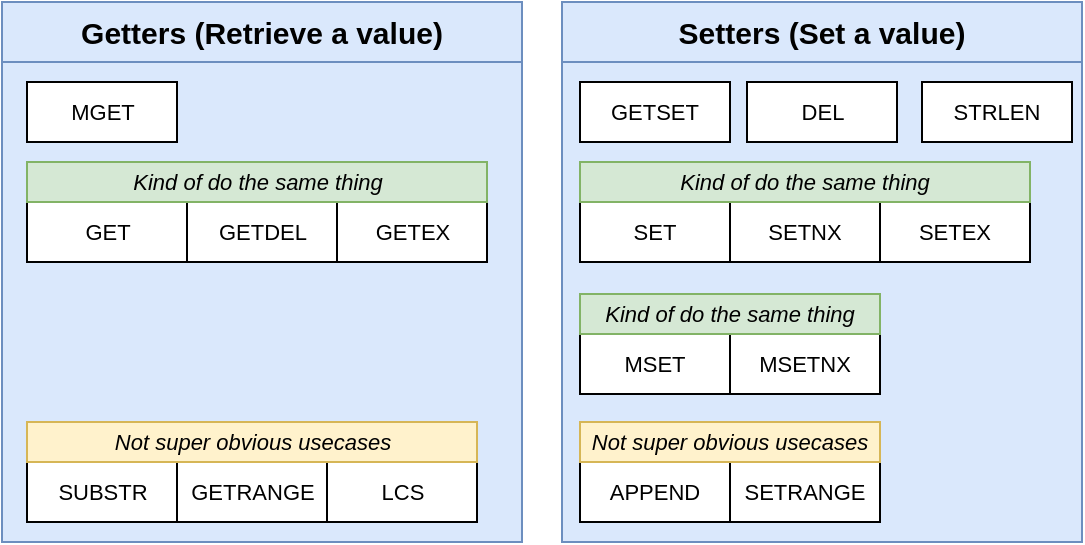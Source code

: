 <mxfile version="13.3.7" type="device" pages="18"><diagram id="t0iX8N8rsJGq5vMtofNV" name="01 - cs"><mxGraphModel dx="546" dy="337" grid="1" gridSize="10" guides="1" tooltips="1" connect="1" arrows="1" fold="1" page="1" pageScale="1" pageWidth="1920" pageHeight="1200" math="0" shadow="0"><root><mxCell id="0"/><mxCell id="1" parent="0"/><mxCell id="sMfxC4AasRUkaklVLq_d-1" value="Getters (Retrieve a value)" style="rounded=0;whiteSpace=wrap;html=1;fillColor=#dae8fc;strokeColor=#6c8ebf;fontStyle=1;fontSize=15;" vertex="1" parent="1"><mxGeometry x="610" y="370" width="260" height="30" as="geometry"/></mxCell><mxCell id="sMfxC4AasRUkaklVLq_d-2" value="" style="rounded=0;whiteSpace=wrap;html=1;fillColor=#dae8fc;strokeColor=#6c8ebf;fontStyle=1;fontSize=16;" vertex="1" parent="1"><mxGeometry x="610" y="400" width="260" height="240" as="geometry"/></mxCell><mxCell id="sMfxC4AasRUkaklVLq_d-3" value="Setters (Set a value)" style="rounded=0;whiteSpace=wrap;html=1;fillColor=#dae8fc;strokeColor=#6c8ebf;fontStyle=1;fontSize=15;" vertex="1" parent="1"><mxGeometry x="890" y="370" width="260" height="30" as="geometry"/></mxCell><mxCell id="sMfxC4AasRUkaklVLq_d-4" value="" style="rounded=0;whiteSpace=wrap;html=1;fillColor=#dae8fc;strokeColor=#6c8ebf;fontStyle=1;fontSize=16;" vertex="1" parent="1"><mxGeometry x="890" y="400" width="260" height="240" as="geometry"/></mxCell><mxCell id="sMfxC4AasRUkaklVLq_d-5" value="APPEND" style="rounded=0;whiteSpace=wrap;html=1;fontSize=11;" vertex="1" parent="1"><mxGeometry x="899" y="600" width="75" height="30" as="geometry"/></mxCell><mxCell id="sMfxC4AasRUkaklVLq_d-6" value="GET" style="rounded=0;whiteSpace=wrap;html=1;fontSize=11;" vertex="1" parent="1"><mxGeometry x="622.5" y="470" width="80" height="30" as="geometry"/></mxCell><mxCell id="sMfxC4AasRUkaklVLq_d-7" value="GETDEL" style="rounded=0;whiteSpace=wrap;html=1;fontSize=11;" vertex="1" parent="1"><mxGeometry x="702.5" y="470" width="75" height="30" as="geometry"/></mxCell><mxCell id="sMfxC4AasRUkaklVLq_d-8" value="GETEX" style="rounded=0;whiteSpace=wrap;html=1;fontSize=11;" vertex="1" parent="1"><mxGeometry x="777.5" y="470" width="75" height="30" as="geometry"/></mxCell><mxCell id="sMfxC4AasRUkaklVLq_d-9" value="GETRANGE" style="rounded=0;whiteSpace=wrap;html=1;fontSize=11;" vertex="1" parent="1"><mxGeometry x="697.5" y="600" width="75" height="30" as="geometry"/></mxCell><mxCell id="sMfxC4AasRUkaklVLq_d-10" value="GETSET" style="rounded=0;whiteSpace=wrap;html=1;fontSize=11;" vertex="1" parent="1"><mxGeometry x="899" y="410" width="75" height="30" as="geometry"/></mxCell><mxCell id="sMfxC4AasRUkaklVLq_d-11" value="LCS" style="rounded=0;whiteSpace=wrap;html=1;fontSize=11;" vertex="1" parent="1"><mxGeometry x="772.5" y="600" width="75" height="30" as="geometry"/></mxCell><mxCell id="sMfxC4AasRUkaklVLq_d-12" value="MGET" style="rounded=0;whiteSpace=wrap;html=1;fontSize=11;" vertex="1" parent="1"><mxGeometry x="622.5" y="410" width="75" height="30" as="geometry"/></mxCell><mxCell id="sMfxC4AasRUkaklVLq_d-13" value="MSET" style="rounded=0;whiteSpace=wrap;html=1;fontSize=11;" vertex="1" parent="1"><mxGeometry x="899" y="536" width="75" height="30" as="geometry"/></mxCell><mxCell id="sMfxC4AasRUkaklVLq_d-14" value="MSETNX" style="rounded=0;whiteSpace=wrap;html=1;fontSize=11;" vertex="1" parent="1"><mxGeometry x="974" y="536" width="75" height="30" as="geometry"/></mxCell><mxCell id="sMfxC4AasRUkaklVLq_d-15" value="SET" style="rounded=0;whiteSpace=wrap;html=1;fontSize=11;" vertex="1" parent="1"><mxGeometry x="899" y="470" width="75" height="30" as="geometry"/></mxCell><mxCell id="sMfxC4AasRUkaklVLq_d-16" value="SETEX" style="rounded=0;whiteSpace=wrap;html=1;fontSize=11;" vertex="1" parent="1"><mxGeometry x="1049" y="470" width="75" height="30" as="geometry"/></mxCell><mxCell id="sMfxC4AasRUkaklVLq_d-17" value="SETNX" style="rounded=0;whiteSpace=wrap;html=1;fontSize=11;" vertex="1" parent="1"><mxGeometry x="974" y="470" width="75" height="30" as="geometry"/></mxCell><mxCell id="sMfxC4AasRUkaklVLq_d-18" value="SETRANGE" style="rounded=0;whiteSpace=wrap;html=1;fontSize=11;" vertex="1" parent="1"><mxGeometry x="974" y="600" width="75" height="30" as="geometry"/></mxCell><mxCell id="sMfxC4AasRUkaklVLq_d-19" value="STRLEN" style="rounded=0;whiteSpace=wrap;html=1;fontSize=11;" vertex="1" parent="1"><mxGeometry x="1070" y="410" width="75" height="30" as="geometry"/></mxCell><mxCell id="sMfxC4AasRUkaklVLq_d-20" value="SUBSTR" style="rounded=0;whiteSpace=wrap;html=1;fontSize=11;" vertex="1" parent="1"><mxGeometry x="622.5" y="600" width="75" height="30" as="geometry"/></mxCell><mxCell id="sMfxC4AasRUkaklVLq_d-21" value="Kind of do the same thing" style="rounded=0;whiteSpace=wrap;html=1;fontSize=11;fillColor=#d5e8d4;strokeColor=#82b366;fontStyle=2" vertex="1" parent="1"><mxGeometry x="899" y="450" width="225" height="20" as="geometry"/></mxCell><mxCell id="sMfxC4AasRUkaklVLq_d-22" value="Kind of do the same thing" style="rounded=0;whiteSpace=wrap;html=1;fontSize=11;fillColor=#d5e8d4;strokeColor=#82b366;fontStyle=2" vertex="1" parent="1"><mxGeometry x="899" y="516" width="150" height="20" as="geometry"/></mxCell><mxCell id="sMfxC4AasRUkaklVLq_d-23" value="DEL" style="rounded=0;whiteSpace=wrap;html=1;fontSize=11;" vertex="1" parent="1"><mxGeometry x="982.5" y="410" width="75" height="30" as="geometry"/></mxCell><mxCell id="sMfxC4AasRUkaklVLq_d-24" value="Not super obvious usecases" style="rounded=0;whiteSpace=wrap;html=1;fontSize=11;fillColor=#fff2cc;strokeColor=#d6b656;fontStyle=2" vertex="1" parent="1"><mxGeometry x="899" y="580" width="150" height="20" as="geometry"/></mxCell><mxCell id="sMfxC4AasRUkaklVLq_d-25" value="Kind of do the same thing" style="rounded=0;whiteSpace=wrap;html=1;fontSize=11;fillColor=#d5e8d4;strokeColor=#82b366;fontStyle=2" vertex="1" parent="1"><mxGeometry x="622.5" y="450" width="230" height="20" as="geometry"/></mxCell><mxCell id="sMfxC4AasRUkaklVLq_d-26" value="Not super obvious usecases" style="rounded=0;whiteSpace=wrap;html=1;fontSize=11;fillColor=#fff2cc;strokeColor=#d6b656;fontStyle=2" vertex="1" parent="1"><mxGeometry x="622.5" y="580" width="225" height="20" as="geometry"/></mxCell></root></mxGraphModel></diagram><diagram id="_txjMQP2jZB-uaa4xyZN" name="02 - del"><mxGraphModel dx="381" dy="235" grid="1" gridSize="10" guides="1" tooltips="1" connect="1" arrows="1" fold="1" page="1" pageScale="1" pageWidth="1920" pageHeight="1200" math="0" shadow="0"><root><mxCell id="3IYu5lztMxtGJNqAqILQ-0"/><mxCell id="3IYu5lztMxtGJNqAqILQ-1" parent="3IYu5lztMxtGJNqAqILQ-0"/><mxCell id="p4SXW5tUWW4IxAyNHZcF-0" value="DEL" style="rounded=0;whiteSpace=wrap;html=1;fontSize=18;fillColor=#dae8fc;strokeColor=#6c8ebf;fontStyle=1" vertex="1" parent="3IYu5lztMxtGJNqAqILQ-1"><mxGeometry x="710" y="410" width="120" height="30" as="geometry"/></mxCell><mxCell id="p4SXW5tUWW4IxAyNHZcF-1" value="color" style="rounded=0;whiteSpace=wrap;html=1;fontSize=18;fillColor=#dae8fc;strokeColor=#6c8ebf;" vertex="1" parent="3IYu5lztMxtGJNqAqILQ-1"><mxGeometry x="750" y="440" width="140" height="40" as="geometry"/></mxCell><mxCell id="p4SXW5tUWW4IxAyNHZcF-3" style="edgeStyle=orthogonalEdgeStyle;rounded=0;orthogonalLoop=1;jettySize=auto;html=1;exitX=1;exitY=0.5;exitDx=0;exitDy=0;fontSize=12;" edge="1" parent="3IYu5lztMxtGJNqAqILQ-1"><mxGeometry relative="1" as="geometry"><mxPoint x="930" y="460" as="targetPoint"/><mxPoint x="890" y="460" as="sourcePoint"/></mxGeometry></mxCell><mxCell id="p4SXW5tUWW4IxAyNHZcF-4" value="Delete the key 'color'" style="rounded=0;whiteSpace=wrap;html=1;fontSize=12;fillColor=#f5f5f5;strokeColor=#666666;fontColor=#333333;" vertex="1" parent="3IYu5lztMxtGJNqAqILQ-1"><mxGeometry x="930" y="440" width="140" height="40" as="geometry"/></mxCell><mxCell id="p4SXW5tUWW4IxAyNHZcF-10" value="Delete a key.&amp;nbsp; Works with any data type, not just strings" style="rounded=0;whiteSpace=wrap;html=1;fontSize=14;align=center;fillColor=#f8cecc;strokeColor=#b85450;" vertex="1" parent="3IYu5lztMxtGJNqAqILQ-1"><mxGeometry x="860" y="360" width="200" height="40" as="geometry"/></mxCell></root></mxGraphModel></diagram><diagram id="YJEzFb7k2mJUqfYbfRQl" name="03 - getrange"><mxGraphModel dx="446" dy="275" grid="1" gridSize="10" guides="1" tooltips="1" connect="1" arrows="1" fold="1" page="1" pageScale="1" pageWidth="1920" pageHeight="1200" math="0" shadow="0"><root><mxCell id="61-eTxUK9OnRe2a8YkA3-0"/><mxCell id="61-eTxUK9OnRe2a8YkA3-1" parent="61-eTxUK9OnRe2a8YkA3-0"/><mxCell id="61-eTxUK9OnRe2a8YkA3-2" value="GETRANGE" style="rounded=0;whiteSpace=wrap;html=1;fontSize=18;fillColor=#dae8fc;strokeColor=#6c8ebf;fontStyle=1" vertex="1" parent="61-eTxUK9OnRe2a8YkA3-1"><mxGeometry x="710" y="410" width="120" height="30" as="geometry"/></mxCell><mxCell id="61-eTxUK9OnRe2a8YkA3-3" value="color" style="rounded=0;whiteSpace=wrap;html=1;fontSize=18;fillColor=#dae8fc;strokeColor=#6c8ebf;" vertex="1" parent="61-eTxUK9OnRe2a8YkA3-1"><mxGeometry x="750" y="440" width="140" height="40" as="geometry"/></mxCell><mxCell id="61-eTxUK9OnRe2a8YkA3-4" value="0" style="rounded=0;whiteSpace=wrap;html=1;fontSize=18;fillColor=#dae8fc;strokeColor=#6c8ebf;" vertex="1" parent="61-eTxUK9OnRe2a8YkA3-1"><mxGeometry x="750" y="480" width="140" height="40" as="geometry"/></mxCell><mxCell id="61-eTxUK9OnRe2a8YkA3-5" style="edgeStyle=orthogonalEdgeStyle;rounded=0;orthogonalLoop=1;jettySize=auto;html=1;exitX=1;exitY=0.5;exitDx=0;exitDy=0;fontSize=12;" edge="1" parent="61-eTxUK9OnRe2a8YkA3-1"><mxGeometry relative="1" as="geometry"><mxPoint x="930" y="460" as="targetPoint"/><mxPoint x="890" y="460" as="sourcePoint"/></mxGeometry></mxCell><mxCell id="61-eTxUK9OnRe2a8YkA3-6" value="Find the key 'color'" style="rounded=0;whiteSpace=wrap;html=1;fontSize=12;fillColor=#f5f5f5;strokeColor=#666666;fontColor=#333333;" vertex="1" parent="61-eTxUK9OnRe2a8YkA3-1"><mxGeometry x="930" y="440" width="140" height="40" as="geometry"/></mxCell><mxCell id="61-eTxUK9OnRe2a8YkA3-7" style="edgeStyle=orthogonalEdgeStyle;rounded=0;orthogonalLoop=1;jettySize=auto;html=1;exitX=1;exitY=0.5;exitDx=0;exitDy=0;fontSize=12;" edge="1" parent="61-eTxUK9OnRe2a8YkA3-1"><mxGeometry relative="1" as="geometry"><mxPoint x="930" y="500" as="targetPoint"/><mxPoint x="890" y="500" as="sourcePoint"/></mxGeometry></mxCell><mxCell id="61-eTxUK9OnRe2a8YkA3-8" value="Return all the characters &lt;i&gt;between&lt;/i&gt;&amp;nbsp;the &lt;i&gt;first&lt;/i&gt;" style="rounded=0;whiteSpace=wrap;html=1;fontSize=12;fillColor=#f5f5f5;strokeColor=#666666;fontColor=#333333;" vertex="1" parent="61-eTxUK9OnRe2a8YkA3-1"><mxGeometry x="930" y="480" width="140" height="40" as="geometry"/></mxCell><mxCell id="61-eTxUK9OnRe2a8YkA3-9" style="edgeStyle=orthogonalEdgeStyle;rounded=0;orthogonalLoop=1;jettySize=auto;html=1;exitX=1;exitY=0.5;exitDx=0;exitDy=0;fontSize=12;" edge="1" parent="61-eTxUK9OnRe2a8YkA3-1"><mxGeometry relative="1" as="geometry"><mxPoint x="930" y="540" as="targetPoint"/><mxPoint x="890" y="540" as="sourcePoint"/></mxGeometry></mxCell><mxCell id="61-eTxUK9OnRe2a8YkA3-10" value="&lt;i&gt;...&lt;/i&gt;and the 4th" style="rounded=0;whiteSpace=wrap;html=1;fontSize=12;fillColor=#f5f5f5;strokeColor=#666666;fontColor=#333333;" vertex="1" parent="61-eTxUK9OnRe2a8YkA3-1"><mxGeometry x="930" y="520" width="140" height="40" as="geometry"/></mxCell><mxCell id="61-eTxUK9OnRe2a8YkA3-11" value="3" style="rounded=0;whiteSpace=wrap;html=1;fontSize=18;fillColor=#dae8fc;strokeColor=#6c8ebf;" vertex="1" parent="61-eTxUK9OnRe2a8YkA3-1"><mxGeometry x="750" y="520" width="140" height="40" as="geometry"/></mxCell><mxCell id="61-eTxUK9OnRe2a8YkA3-15" value="Return a sequence of characters from an existing string" style="rounded=0;whiteSpace=wrap;html=1;fontSize=14;align=center;fillColor=#f8cecc;strokeColor=#b85450;" vertex="1" parent="61-eTxUK9OnRe2a8YkA3-1"><mxGeometry x="860" y="360" width="230" height="40" as="geometry"/></mxCell></root></mxGraphModel></diagram><diagram id="JTA1pgn_M8V8y8BhA4sK" name="04 - lcs"><mxGraphModel dx="458" dy="282" grid="1" gridSize="10" guides="1" tooltips="1" connect="1" arrows="1" fold="1" page="1" pageScale="1" pageWidth="1920" pageHeight="1200" math="0" shadow="0"><root><mxCell id="JyystXIL_39Xz4zYsJBZ-0"/><mxCell id="JyystXIL_39Xz4zYsJBZ-1" parent="JyystXIL_39Xz4zYsJBZ-0"/><mxCell id="mmHxYbqqTBz5HzuVaAHB-0" value="SETRANGE" style="rounded=0;whiteSpace=wrap;html=1;fontSize=18;fillColor=#dae8fc;strokeColor=#6c8ebf;fontStyle=1" vertex="1" parent="JyystXIL_39Xz4zYsJBZ-1"><mxGeometry x="710" y="410" width="120" height="30" as="geometry"/></mxCell><mxCell id="mmHxYbqqTBz5HzuVaAHB-1" value="color" style="rounded=0;whiteSpace=wrap;html=1;fontSize=18;fillColor=#dae8fc;strokeColor=#6c8ebf;" vertex="1" parent="JyystXIL_39Xz4zYsJBZ-1"><mxGeometry x="750" y="440" width="140" height="40" as="geometry"/></mxCell><mxCell id="mmHxYbqqTBz5HzuVaAHB-2" value="2" style="rounded=0;whiteSpace=wrap;html=1;fontSize=18;fillColor=#dae8fc;strokeColor=#6c8ebf;" vertex="1" parent="JyystXIL_39Xz4zYsJBZ-1"><mxGeometry x="750" y="480" width="140" height="40" as="geometry"/></mxCell><mxCell id="mmHxYbqqTBz5HzuVaAHB-3" style="edgeStyle=orthogonalEdgeStyle;rounded=0;orthogonalLoop=1;jettySize=auto;html=1;exitX=1;exitY=0.5;exitDx=0;exitDy=0;fontSize=12;" edge="1" parent="JyystXIL_39Xz4zYsJBZ-1"><mxGeometry relative="1" as="geometry"><mxPoint x="930" y="460" as="targetPoint"/><mxPoint x="890" y="460" as="sourcePoint"/></mxGeometry></mxCell><mxCell id="mmHxYbqqTBz5HzuVaAHB-4" value="Change the string at 'color'" style="rounded=0;whiteSpace=wrap;html=1;fontSize=12;fillColor=#f5f5f5;strokeColor=#666666;fontColor=#333333;" vertex="1" parent="JyystXIL_39Xz4zYsJBZ-1"><mxGeometry x="930" y="440" width="140" height="40" as="geometry"/></mxCell><mxCell id="mmHxYbqqTBz5HzuVaAHB-5" style="edgeStyle=orthogonalEdgeStyle;rounded=0;orthogonalLoop=1;jettySize=auto;html=1;exitX=1;exitY=0.5;exitDx=0;exitDy=0;fontSize=12;" edge="1" parent="JyystXIL_39Xz4zYsJBZ-1"><mxGeometry relative="1" as="geometry"><mxPoint x="930" y="500" as="targetPoint"/><mxPoint x="890" y="500" as="sourcePoint"/></mxGeometry></mxCell><mxCell id="mmHxYbqqTBz5HzuVaAHB-6" value="Start replacing characters at index 2 with..." style="rounded=0;whiteSpace=wrap;html=1;fontSize=12;fillColor=#f5f5f5;strokeColor=#666666;fontColor=#333333;" vertex="1" parent="JyystXIL_39Xz4zYsJBZ-1"><mxGeometry x="930" y="480" width="140" height="40" as="geometry"/></mxCell><mxCell id="mmHxYbqqTBz5HzuVaAHB-7" style="edgeStyle=orthogonalEdgeStyle;rounded=0;orthogonalLoop=1;jettySize=auto;html=1;exitX=1;exitY=0.5;exitDx=0;exitDy=0;fontSize=12;" edge="1" parent="JyystXIL_39Xz4zYsJBZ-1"><mxGeometry relative="1" as="geometry"><mxPoint x="930" y="540" as="targetPoint"/><mxPoint x="890" y="540" as="sourcePoint"/></mxGeometry></mxCell><mxCell id="mmHxYbqqTBz5HzuVaAHB-8" value="...this string" style="rounded=0;whiteSpace=wrap;html=1;fontSize=12;fillColor=#f5f5f5;strokeColor=#666666;fontColor=#333333;" vertex="1" parent="JyystXIL_39Xz4zYsJBZ-1"><mxGeometry x="930" y="520" width="140" height="40" as="geometry"/></mxCell><mxCell id="mmHxYbqqTBz5HzuVaAHB-9" value="blue" style="rounded=0;whiteSpace=wrap;html=1;fontSize=18;fillColor=#dae8fc;strokeColor=#6c8ebf;" vertex="1" parent="JyystXIL_39Xz4zYsJBZ-1"><mxGeometry x="750" y="520" width="140" height="40" as="geometry"/></mxCell><mxCell id="mmHxYbqqTBz5HzuVaAHB-10" value="Update a portion of an existing string" style="rounded=0;whiteSpace=wrap;html=1;fontSize=14;align=center;fillColor=#f8cecc;strokeColor=#b85450;" vertex="1" parent="JyystXIL_39Xz4zYsJBZ-1"><mxGeometry x="860" y="360" width="230" height="40" as="geometry"/></mxCell></root></mxGraphModel></diagram><diagram id="SvC5v9fcNNfW2sesUnpj" name="05 - why"><mxGraphModel dx="565" dy="348" grid="1" gridSize="10" guides="1" tooltips="1" connect="1" arrows="1" fold="1" page="1" pageScale="1" pageWidth="1920" pageHeight="1200" math="0" shadow="0"><root><mxCell id="l0F4WrnwJd1GeD-FiRFA-0"/><mxCell id="l0F4WrnwJd1GeD-FiRFA-1" parent="l0F4WrnwJd1GeD-FiRFA-0"/><mxCell id="YTyKGI4pih2m0k68K4Ms-0" style="edgeStyle=orthogonalEdgeStyle;rounded=0;orthogonalLoop=1;jettySize=auto;html=1;exitX=0.5;exitY=1;exitDx=0;exitDy=0;fontSize=23;" edge="1" parent="l0F4WrnwJd1GeD-FiRFA-1" source="l0F4WrnwJd1GeD-FiRFA-2" target="l0F4WrnwJd1GeD-FiRFA-3"><mxGeometry relative="1" as="geometry"/></mxCell><mxCell id="l0F4WrnwJd1GeD-FiRFA-2" value="Why would we ever want to replace part of a string?" style="rounded=0;whiteSpace=wrap;html=1;fillColor=#f8cecc;strokeColor=#b85450;fontStyle=1;fontSize=23;" vertex="1" parent="l0F4WrnwJd1GeD-FiRFA-1"><mxGeometry x="710" y="450" width="380" height="80" as="geometry"/></mxCell><mxCell id="YTyKGI4pih2m0k68K4Ms-2" style="edgeStyle=orthogonalEdgeStyle;rounded=0;orthogonalLoop=1;jettySize=auto;html=1;exitX=0.5;exitY=1;exitDx=0;exitDy=0;entryX=0.5;entryY=0;entryDx=0;entryDy=0;fontSize=23;" edge="1" parent="l0F4WrnwJd1GeD-FiRFA-1" source="l0F4WrnwJd1GeD-FiRFA-3" target="YTyKGI4pih2m0k68K4Ms-1"><mxGeometry relative="1" as="geometry"/></mxCell><mxCell id="l0F4WrnwJd1GeD-FiRFA-3" value="Remember, one of the big draws of Redis is its performance" style="rounded=0;whiteSpace=wrap;html=1;fillColor=#dae8fc;strokeColor=#6c8ebf;fontStyle=1;fontSize=23;" vertex="1" parent="l0F4WrnwJd1GeD-FiRFA-1"><mxGeometry x="710" y="550" width="380" height="80" as="geometry"/></mxCell><mxCell id="YTyKGI4pih2m0k68K4Ms-1" value="We can use these basic operations to make &lt;i&gt;much more &lt;/i&gt;complicated things" style="rounded=0;whiteSpace=wrap;html=1;fillColor=#dae8fc;strokeColor=#6c8ebf;fontStyle=1;fontSize=23;" vertex="1" parent="l0F4WrnwJd1GeD-FiRFA-1"><mxGeometry x="710" y="650" width="380" height="80" as="geometry"/></mxCell></root></mxGraphModel></diagram><diagram id="VvAFgNxe2ElLSzzfkLEq" name="06 - prof"><mxGraphModel dx="471" dy="290" grid="1" gridSize="10" guides="1" tooltips="1" connect="1" arrows="1" fold="1" page="1" pageScale="1" pageWidth="1920" pageHeight="1200" math="0" shadow="0"><root><mxCell id="Pmsy3oNMa9LP0u9FyEpQ-0"/><mxCell id="Pmsy3oNMa9LP0u9FyEpQ-1" parent="Pmsy3oNMa9LP0u9FyEpQ-0"/><mxCell id="Pmsy3oNMa9LP0u9FyEpQ-2" value="Traditional Database" style="rounded=0;whiteSpace=wrap;html=1;fontSize=17;fillColor=#e1d5e7;strokeColor=#9673a6;" vertex="1" parent="Pmsy3oNMa9LP0u9FyEpQ-1"><mxGeometry x="790" y="410" width="220" height="30" as="geometry"/></mxCell><mxCell id="Pmsy3oNMa9LP0u9FyEpQ-4" value="" style="rounded=0;whiteSpace=wrap;html=1;fontSize=17;fillColor=#e1d5e7;strokeColor=#9673a6;" vertex="1" parent="Pmsy3oNMa9LP0u9FyEpQ-1"><mxGeometry x="790" y="440" width="220" height="190" as="geometry"/></mxCell><mxCell id="Pmsy3oNMa9LP0u9FyEpQ-5" value="List of Furniture Products" style="rounded=0;whiteSpace=wrap;html=1;fontSize=14;fillColor=#f5f5f5;strokeColor=#666666;fontColor=#333333;" vertex="1" parent="Pmsy3oNMa9LP0u9FyEpQ-1"><mxGeometry x="800" y="450" width="200" height="20" as="geometry"/></mxCell><mxCell id="Pmsy3oNMa9LP0u9FyEpQ-6" value="id" style="rounded=0;whiteSpace=wrap;html=1;fontSize=10;fontStyle=2;fillColor=#d5e8d4;strokeColor=#82b366;" vertex="1" parent="Pmsy3oNMa9LP0u9FyEpQ-1"><mxGeometry x="800" y="470" width="50" height="21" as="geometry"/></mxCell><mxCell id="Pmsy3oNMa9LP0u9FyEpQ-7" value="type" style="rounded=0;whiteSpace=wrap;html=1;fontSize=10;fontStyle=2;fillColor=#d5e8d4;strokeColor=#82b366;" vertex="1" parent="Pmsy3oNMa9LP0u9FyEpQ-1"><mxGeometry x="850" y="470" width="50" height="21" as="geometry"/></mxCell><mxCell id="Pmsy3oNMa9LP0u9FyEpQ-8" value="color" style="rounded=0;whiteSpace=wrap;html=1;fontSize=10;fontStyle=2;fillColor=#d5e8d4;strokeColor=#82b366;" vertex="1" parent="Pmsy3oNMa9LP0u9FyEpQ-1"><mxGeometry x="900" y="470" width="50" height="21" as="geometry"/></mxCell><mxCell id="Pmsy3oNMa9LP0u9FyEpQ-9" value="material" style="rounded=0;whiteSpace=wrap;html=1;fontSize=10;fontStyle=2;fillColor=#d5e8d4;strokeColor=#82b366;" vertex="1" parent="Pmsy3oNMa9LP0u9FyEpQ-1"><mxGeometry x="950" y="470" width="50" height="21" as="geometry"/></mxCell><mxCell id="Pmsy3oNMa9LP0u9FyEpQ-10" value="1" style="rounded=0;whiteSpace=wrap;html=1;fontSize=10;fontStyle=0;fillColor=#f5f5f5;strokeColor=#666666;fontColor=#333333;" vertex="1" parent="Pmsy3oNMa9LP0u9FyEpQ-1"><mxGeometry x="800" y="491" width="50" height="21" as="geometry"/></mxCell><mxCell id="Pmsy3oNMa9LP0u9FyEpQ-11" value="couch" style="rounded=0;whiteSpace=wrap;html=1;fontSize=10;fontStyle=0;fillColor=#f5f5f5;strokeColor=#666666;fontColor=#333333;" vertex="1" parent="Pmsy3oNMa9LP0u9FyEpQ-1"><mxGeometry x="850" y="491" width="50" height="21" as="geometry"/></mxCell><mxCell id="Pmsy3oNMa9LP0u9FyEpQ-12" value="brown" style="rounded=0;whiteSpace=wrap;html=1;fontSize=10;fontStyle=0;fillColor=#f5f5f5;strokeColor=#666666;fontColor=#333333;" vertex="1" parent="Pmsy3oNMa9LP0u9FyEpQ-1"><mxGeometry x="900" y="491" width="50" height="21" as="geometry"/></mxCell><mxCell id="Pmsy3oNMa9LP0u9FyEpQ-13" value="leather" style="rounded=0;whiteSpace=wrap;html=1;fontSize=10;fontStyle=0;fillColor=#f5f5f5;strokeColor=#666666;fontColor=#333333;" vertex="1" parent="Pmsy3oNMa9LP0u9FyEpQ-1"><mxGeometry x="950" y="491" width="50" height="21" as="geometry"/></mxCell><mxCell id="Pmsy3oNMa9LP0u9FyEpQ-14" value="2" style="rounded=0;whiteSpace=wrap;html=1;fontSize=10;fontStyle=0;fillColor=#f5f5f5;strokeColor=#666666;fontColor=#333333;" vertex="1" parent="Pmsy3oNMa9LP0u9FyEpQ-1"><mxGeometry x="800" y="512" width="50" height="21" as="geometry"/></mxCell><mxCell id="Pmsy3oNMa9LP0u9FyEpQ-15" value="table" style="rounded=0;whiteSpace=wrap;html=1;fontSize=10;fontStyle=0;fillColor=#f5f5f5;strokeColor=#666666;fontColor=#333333;" vertex="1" parent="Pmsy3oNMa9LP0u9FyEpQ-1"><mxGeometry x="850" y="512" width="50" height="21" as="geometry"/></mxCell><mxCell id="Pmsy3oNMa9LP0u9FyEpQ-16" value="red" style="rounded=0;whiteSpace=wrap;html=1;fontSize=10;fontStyle=0;fillColor=#f5f5f5;strokeColor=#666666;fontColor=#333333;" vertex="1" parent="Pmsy3oNMa9LP0u9FyEpQ-1"><mxGeometry x="900" y="512" width="50" height="21" as="geometry"/></mxCell><mxCell id="Pmsy3oNMa9LP0u9FyEpQ-17" value="wood" style="rounded=0;whiteSpace=wrap;html=1;fontSize=10;fontStyle=0;fillColor=#f5f5f5;strokeColor=#666666;fontColor=#333333;" vertex="1" parent="Pmsy3oNMa9LP0u9FyEpQ-1"><mxGeometry x="950" y="512" width="50" height="21" as="geometry"/></mxCell><mxCell id="Pmsy3oNMa9LP0u9FyEpQ-18" value="3" style="rounded=0;whiteSpace=wrap;html=1;fontSize=10;fontStyle=0;fillColor=#f5f5f5;strokeColor=#666666;fontColor=#333333;" vertex="1" parent="Pmsy3oNMa9LP0u9FyEpQ-1"><mxGeometry x="800" y="533" width="50" height="21" as="geometry"/></mxCell><mxCell id="Pmsy3oNMa9LP0u9FyEpQ-19" value="chair" style="rounded=0;whiteSpace=wrap;html=1;fontSize=10;fontStyle=0;fillColor=#f5f5f5;strokeColor=#666666;fontColor=#333333;" vertex="1" parent="Pmsy3oNMa9LP0u9FyEpQ-1"><mxGeometry x="850" y="533" width="50" height="21" as="geometry"/></mxCell><mxCell id="Pmsy3oNMa9LP0u9FyEpQ-24" style="edgeStyle=orthogonalEdgeStyle;rounded=0;orthogonalLoop=1;jettySize=auto;html=1;exitX=0;exitY=1;exitDx=0;exitDy=0;fontSize=10;" edge="1" parent="Pmsy3oNMa9LP0u9FyEpQ-1" source="Pmsy3oNMa9LP0u9FyEpQ-20" target="Pmsy3oNMa9LP0u9FyEpQ-23"><mxGeometry relative="1" as="geometry"/></mxCell><mxCell id="Pmsy3oNMa9LP0u9FyEpQ-20" value="green" style="rounded=0;whiteSpace=wrap;html=1;fontSize=10;fontStyle=0;fillColor=#f5f5f5;strokeColor=#666666;fontColor=#333333;" vertex="1" parent="Pmsy3oNMa9LP0u9FyEpQ-1"><mxGeometry x="900" y="533" width="50" height="21" as="geometry"/></mxCell><mxCell id="Pmsy3oNMa9LP0u9FyEpQ-21" value="plastic" style="rounded=0;whiteSpace=wrap;html=1;fontSize=10;fontStyle=0;fillColor=#f5f5f5;strokeColor=#666666;fontColor=#333333;" vertex="1" parent="Pmsy3oNMa9LP0u9FyEpQ-1"><mxGeometry x="950" y="533" width="50" height="21" as="geometry"/></mxCell><mxCell id="Pmsy3oNMa9LP0u9FyEpQ-23" value="92385928359 more" style="text;html=1;strokeColor=none;fillColor=none;align=center;verticalAlign=middle;whiteSpace=wrap;rounded=0;fontSize=10;fontStyle=2" vertex="1" parent="Pmsy3oNMa9LP0u9FyEpQ-1"><mxGeometry x="855" y="590" width="90" height="20" as="geometry"/></mxCell><mxCell id="Pmsy3oNMa9LP0u9FyEpQ-25" value="Problem: app is running extremely slowly" style="rounded=0;whiteSpace=wrap;html=1;fontSize=14;fillColor=#f8cecc;strokeColor=#b85450;fontStyle=1" vertex="1" parent="Pmsy3oNMa9LP0u9FyEpQ-1"><mxGeometry x="1040" y="410" width="200" height="48" as="geometry"/></mxCell><mxCell id="Pmsy3oNMa9LP0u9FyEpQ-27" value="Your job: use Redis to make accessing and updating data as &lt;i&gt;fast as possible&lt;/i&gt;" style="rounded=0;whiteSpace=wrap;html=1;fontSize=14;fillColor=#fff2cc;strokeColor=#d6b656;" vertex="1" parent="Pmsy3oNMa9LP0u9FyEpQ-1"><mxGeometry x="1040" y="470" width="200" height="70" as="geometry"/></mxCell></root></mxGraphModel></diagram><diagram name="07 - constraints" id="OJFBlSXKHZRGDX6QOwGD"><mxGraphModel dx="538" dy="332" grid="1" gridSize="10" guides="1" tooltips="1" connect="1" arrows="1" fold="1" page="1" pageScale="1" pageWidth="1920" pageHeight="1200" math="0" shadow="0"><root><mxCell id="K7_ULturrdq5V3TUX723-0"/><mxCell id="K7_ULturrdq5V3TUX723-1" parent="K7_ULturrdq5V3TUX723-0"/><mxCell id="K7_ULturrdq5V3TUX723-2" value="Traditional Database" style="rounded=0;whiteSpace=wrap;html=1;fontSize=17;fillColor=#e1d5e7;strokeColor=#9673a6;" vertex="1" parent="K7_ULturrdq5V3TUX723-1"><mxGeometry x="790" y="440" width="220" height="30" as="geometry"/></mxCell><mxCell id="K7_ULturrdq5V3TUX723-3" value="" style="rounded=0;whiteSpace=wrap;html=1;fontSize=17;fillColor=#e1d5e7;strokeColor=#9673a6;" vertex="1" parent="K7_ULturrdq5V3TUX723-1"><mxGeometry x="790" y="470" width="220" height="190" as="geometry"/></mxCell><mxCell id="K7_ULturrdq5V3TUX723-4" value="List of Furniture Products" style="rounded=0;whiteSpace=wrap;html=1;fontSize=14;fillColor=#f5f5f5;strokeColor=#666666;fontColor=#333333;" vertex="1" parent="K7_ULturrdq5V3TUX723-1"><mxGeometry x="800" y="480" width="200" height="20" as="geometry"/></mxCell><mxCell id="K7_ULturrdq5V3TUX723-5" value="id" style="rounded=0;whiteSpace=wrap;html=1;fontSize=10;fontStyle=2;fillColor=#d5e8d4;strokeColor=#82b366;" vertex="1" parent="K7_ULturrdq5V3TUX723-1"><mxGeometry x="800" y="500" width="50" height="21" as="geometry"/></mxCell><mxCell id="K7_ULturrdq5V3TUX723-6" value="type" style="rounded=0;whiteSpace=wrap;html=1;fontSize=10;fontStyle=2;fillColor=#d5e8d4;strokeColor=#82b366;" vertex="1" parent="K7_ULturrdq5V3TUX723-1"><mxGeometry x="850" y="500" width="50" height="21" as="geometry"/></mxCell><mxCell id="K7_ULturrdq5V3TUX723-7" value="color" style="rounded=0;whiteSpace=wrap;html=1;fontSize=10;fontStyle=2;fillColor=#d5e8d4;strokeColor=#82b366;" vertex="1" parent="K7_ULturrdq5V3TUX723-1"><mxGeometry x="900" y="500" width="50" height="21" as="geometry"/></mxCell><mxCell id="K7_ULturrdq5V3TUX723-8" value="material" style="rounded=0;whiteSpace=wrap;html=1;fontSize=10;fontStyle=2;fillColor=#d5e8d4;strokeColor=#82b366;" vertex="1" parent="K7_ULturrdq5V3TUX723-1"><mxGeometry x="950" y="500" width="50" height="21" as="geometry"/></mxCell><mxCell id="K7_ULturrdq5V3TUX723-9" value="1" style="rounded=0;whiteSpace=wrap;html=1;fontSize=10;fontStyle=0;fillColor=#f5f5f5;strokeColor=#666666;fontColor=#333333;" vertex="1" parent="K7_ULturrdq5V3TUX723-1"><mxGeometry x="800" y="521" width="50" height="21" as="geometry"/></mxCell><mxCell id="K7_ULturrdq5V3TUX723-10" value="couch" style="rounded=0;whiteSpace=wrap;html=1;fontSize=10;fontStyle=0;fillColor=#f5f5f5;strokeColor=#666666;fontColor=#333333;" vertex="1" parent="K7_ULturrdq5V3TUX723-1"><mxGeometry x="850" y="521" width="50" height="21" as="geometry"/></mxCell><mxCell id="K7_ULturrdq5V3TUX723-11" value="brown" style="rounded=0;whiteSpace=wrap;html=1;fontSize=10;fontStyle=0;fillColor=#f5f5f5;strokeColor=#666666;fontColor=#333333;" vertex="1" parent="K7_ULturrdq5V3TUX723-1"><mxGeometry x="900" y="521" width="50" height="21" as="geometry"/></mxCell><mxCell id="K7_ULturrdq5V3TUX723-12" value="leather" style="rounded=0;whiteSpace=wrap;html=1;fontSize=10;fontStyle=0;fillColor=#f5f5f5;strokeColor=#666666;fontColor=#333333;" vertex="1" parent="K7_ULturrdq5V3TUX723-1"><mxGeometry x="950" y="521" width="50" height="21" as="geometry"/></mxCell><mxCell id="K7_ULturrdq5V3TUX723-13" value="2" style="rounded=0;whiteSpace=wrap;html=1;fontSize=10;fontStyle=0;fillColor=#f5f5f5;strokeColor=#666666;fontColor=#333333;" vertex="1" parent="K7_ULturrdq5V3TUX723-1"><mxGeometry x="800" y="542" width="50" height="21" as="geometry"/></mxCell><mxCell id="K7_ULturrdq5V3TUX723-14" value="table" style="rounded=0;whiteSpace=wrap;html=1;fontSize=10;fontStyle=0;fillColor=#f5f5f5;strokeColor=#666666;fontColor=#333333;" vertex="1" parent="K7_ULturrdq5V3TUX723-1"><mxGeometry x="850" y="542" width="50" height="21" as="geometry"/></mxCell><mxCell id="K7_ULturrdq5V3TUX723-15" value="red" style="rounded=0;whiteSpace=wrap;html=1;fontSize=10;fontStyle=0;fillColor=#f5f5f5;strokeColor=#666666;fontColor=#333333;" vertex="1" parent="K7_ULturrdq5V3TUX723-1"><mxGeometry x="900" y="542" width="50" height="21" as="geometry"/></mxCell><mxCell id="K7_ULturrdq5V3TUX723-16" value="wood" style="rounded=0;whiteSpace=wrap;html=1;fontSize=10;fontStyle=0;fillColor=#f5f5f5;strokeColor=#666666;fontColor=#333333;" vertex="1" parent="K7_ULturrdq5V3TUX723-1"><mxGeometry x="950" y="542" width="50" height="21" as="geometry"/></mxCell><mxCell id="K7_ULturrdq5V3TUX723-17" value="3" style="rounded=0;whiteSpace=wrap;html=1;fontSize=10;fontStyle=0;fillColor=#f5f5f5;strokeColor=#666666;fontColor=#333333;" vertex="1" parent="K7_ULturrdq5V3TUX723-1"><mxGeometry x="800" y="563" width="50" height="21" as="geometry"/></mxCell><mxCell id="K7_ULturrdq5V3TUX723-18" value="chair" style="rounded=0;whiteSpace=wrap;html=1;fontSize=10;fontStyle=0;fillColor=#f5f5f5;strokeColor=#666666;fontColor=#333333;" vertex="1" parent="K7_ULturrdq5V3TUX723-1"><mxGeometry x="850" y="563" width="50" height="21" as="geometry"/></mxCell><mxCell id="K7_ULturrdq5V3TUX723-19" style="edgeStyle=orthogonalEdgeStyle;rounded=0;orthogonalLoop=1;jettySize=auto;html=1;exitX=0;exitY=1;exitDx=0;exitDy=0;fontSize=10;" edge="1" parent="K7_ULturrdq5V3TUX723-1" source="K7_ULturrdq5V3TUX723-20" target="K7_ULturrdq5V3TUX723-22"><mxGeometry relative="1" as="geometry"/></mxCell><mxCell id="K7_ULturrdq5V3TUX723-20" value="green" style="rounded=0;whiteSpace=wrap;html=1;fontSize=10;fontStyle=0;fillColor=#f5f5f5;strokeColor=#666666;fontColor=#333333;" vertex="1" parent="K7_ULturrdq5V3TUX723-1"><mxGeometry x="900" y="563" width="50" height="21" as="geometry"/></mxCell><mxCell id="K7_ULturrdq5V3TUX723-21" value="plastic" style="rounded=0;whiteSpace=wrap;html=1;fontSize=10;fontStyle=0;fillColor=#f5f5f5;strokeColor=#666666;fontColor=#333333;" vertex="1" parent="K7_ULturrdq5V3TUX723-1"><mxGeometry x="950" y="563" width="50" height="21" as="geometry"/></mxCell><mxCell id="K7_ULturrdq5V3TUX723-22" value="92385928359 more" style="text;html=1;strokeColor=none;fillColor=none;align=center;verticalAlign=middle;whiteSpace=wrap;rounded=0;fontSize=10;fontStyle=2" vertex="1" parent="K7_ULturrdq5V3TUX723-1"><mxGeometry x="880" y="620" width="40" height="20" as="geometry"/></mxCell><mxCell id="K7_ULturrdq5V3TUX723-25" value="Users interact with this list in four ways" style="rounded=0;whiteSpace=wrap;html=1;fontSize=14;fontStyle=1" vertex="1" parent="K7_ULturrdq5V3TUX723-1"><mxGeometry x="1040" y="447.5" width="250" height="50" as="geometry"/></mxCell><mxCell id="K7_ULturrdq5V3TUX723-26" value="Fetch one to three properties of a single item" style="rounded=0;whiteSpace=wrap;html=1;fontSize=14;fillColor=#dae8fc;strokeColor=#6c8ebf;" vertex="1" parent="K7_ULturrdq5V3TUX723-1"><mxGeometry x="1080" y="497.5" width="210" height="40" as="geometry"/></mxCell><mxCell id="K7_ULturrdq5V3TUX723-27" value="1" style="rounded=0;whiteSpace=wrap;html=1;fontSize=14;" vertex="1" parent="K7_ULturrdq5V3TUX723-1"><mxGeometry x="1040" y="497.5" width="40" height="40" as="geometry"/></mxCell><mxCell id="K7_ULturrdq5V3TUX723-28" value="Update one to three properties of a single item" style="rounded=0;whiteSpace=wrap;html=1;fontSize=14;fillColor=#dae8fc;strokeColor=#6c8ebf;" vertex="1" parent="K7_ULturrdq5V3TUX723-1"><mxGeometry x="1080" y="537.5" width="210" height="40" as="geometry"/></mxCell><mxCell id="K7_ULturrdq5V3TUX723-29" value="2" style="rounded=0;whiteSpace=wrap;html=1;fontSize=14;" vertex="1" parent="K7_ULturrdq5V3TUX723-1"><mxGeometry x="1040" y="537.5" width="40" height="40" as="geometry"/></mxCell><mxCell id="K7_ULturrdq5V3TUX723-30" value="Fetch all properties related to several items" style="rounded=0;whiteSpace=wrap;html=1;fontSize=14;fillColor=#dae8fc;strokeColor=#6c8ebf;" vertex="1" parent="K7_ULturrdq5V3TUX723-1"><mxGeometry x="1080" y="577.5" width="210" height="40" as="geometry"/></mxCell><mxCell id="K7_ULturrdq5V3TUX723-31" value="3" style="rounded=0;whiteSpace=wrap;html=1;fontSize=14;" vertex="1" parent="K7_ULturrdq5V3TUX723-1"><mxGeometry x="1040" y="577.5" width="40" height="40" as="geometry"/></mxCell><mxCell id="K7_ULturrdq5V3TUX723-32" value="Create several items" style="rounded=0;whiteSpace=wrap;html=1;fontSize=14;fillColor=#dae8fc;strokeColor=#6c8ebf;" vertex="1" parent="K7_ULturrdq5V3TUX723-1"><mxGeometry x="1080" y="617.5" width="210" height="40" as="geometry"/></mxCell><mxCell id="K7_ULturrdq5V3TUX723-33" value="4" style="rounded=0;whiteSpace=wrap;html=1;fontSize=14;" vertex="1" parent="K7_ULturrdq5V3TUX723-1"><mxGeometry x="1040" y="617.5" width="40" height="40" as="geometry"/></mxCell></root></mxGraphModel></diagram><diagram id="1f6-RnRkhGRo6659XJQA" name="07 - solve"><mxGraphModel dx="565" dy="348" grid="1" gridSize="10" guides="1" tooltips="1" connect="1" arrows="1" fold="1" page="1" pageScale="1" pageWidth="1920" pageHeight="1200" math="0" shadow="0"><root><mxCell id="CEGJwXtqD8II6w_UxVUM-0"/><mxCell id="CEGJwXtqD8II6w_UxVUM-1" parent="CEGJwXtqD8II6w_UxVUM-0"/><mxCell id="6SJQTro2NXMx29n1fW9l-0" value="List of Furniture Products" style="rounded=0;whiteSpace=wrap;html=1;fontSize=14;fillColor=#f5f5f5;strokeColor=#666666;fontColor=#333333;" vertex="1" parent="CEGJwXtqD8II6w_UxVUM-1"><mxGeometry x="770" y="410" width="200" height="20" as="geometry"/></mxCell><mxCell id="6SJQTro2NXMx29n1fW9l-1" value="id" style="rounded=0;whiteSpace=wrap;html=1;fontSize=10;fontStyle=2;fillColor=#d5e8d4;strokeColor=#82b366;" vertex="1" parent="CEGJwXtqD8II6w_UxVUM-1"><mxGeometry x="770" y="430" width="50" height="21" as="geometry"/></mxCell><mxCell id="6SJQTro2NXMx29n1fW9l-2" value="type" style="rounded=0;whiteSpace=wrap;html=1;fontSize=10;fontStyle=2;fillColor=#d5e8d4;strokeColor=#82b366;" vertex="1" parent="CEGJwXtqD8II6w_UxVUM-1"><mxGeometry x="820" y="430" width="50" height="21" as="geometry"/></mxCell><mxCell id="6SJQTro2NXMx29n1fW9l-3" value="color" style="rounded=0;whiteSpace=wrap;html=1;fontSize=10;fontStyle=2;fillColor=#d5e8d4;strokeColor=#82b366;" vertex="1" parent="CEGJwXtqD8II6w_UxVUM-1"><mxGeometry x="870" y="430" width="50" height="21" as="geometry"/></mxCell><mxCell id="6SJQTro2NXMx29n1fW9l-4" value="material" style="rounded=0;whiteSpace=wrap;html=1;fontSize=10;fontStyle=2;fillColor=#d5e8d4;strokeColor=#82b366;" vertex="1" parent="CEGJwXtqD8II6w_UxVUM-1"><mxGeometry x="920" y="430" width="50" height="21" as="geometry"/></mxCell><mxCell id="6SJQTro2NXMx29n1fW9l-5" value="1" style="rounded=0;whiteSpace=wrap;html=1;fontSize=10;fontStyle=0;fillColor=#f5f5f5;strokeColor=#666666;fontColor=#333333;" vertex="1" parent="CEGJwXtqD8II6w_UxVUM-1"><mxGeometry x="770" y="451" width="50" height="21" as="geometry"/></mxCell><mxCell id="6SJQTro2NXMx29n1fW9l-6" value="couch" style="rounded=0;whiteSpace=wrap;html=1;fontSize=10;fontStyle=0;fillColor=#f5f5f5;strokeColor=#666666;fontColor=#333333;" vertex="1" parent="CEGJwXtqD8II6w_UxVUM-1"><mxGeometry x="820" y="451" width="50" height="21" as="geometry"/></mxCell><mxCell id="6SJQTro2NXMx29n1fW9l-7" value="brown" style="rounded=0;whiteSpace=wrap;html=1;fontSize=10;fontStyle=0;fillColor=#f5f5f5;strokeColor=#666666;fontColor=#333333;" vertex="1" parent="CEGJwXtqD8II6w_UxVUM-1"><mxGeometry x="870" y="451" width="50" height="21" as="geometry"/></mxCell><mxCell id="6SJQTro2NXMx29n1fW9l-8" value="leather" style="rounded=0;whiteSpace=wrap;html=1;fontSize=10;fontStyle=0;fillColor=#f5f5f5;strokeColor=#666666;fontColor=#333333;" vertex="1" parent="CEGJwXtqD8II6w_UxVUM-1"><mxGeometry x="920" y="451" width="50" height="21" as="geometry"/></mxCell><mxCell id="6SJQTro2NXMx29n1fW9l-9" value="2" style="rounded=0;whiteSpace=wrap;html=1;fontSize=10;fontStyle=0;fillColor=#f5f5f5;strokeColor=#666666;fontColor=#333333;" vertex="1" parent="CEGJwXtqD8II6w_UxVUM-1"><mxGeometry x="770" y="472" width="50" height="21" as="geometry"/></mxCell><mxCell id="6SJQTro2NXMx29n1fW9l-10" value="table" style="rounded=0;whiteSpace=wrap;html=1;fontSize=10;fontStyle=0;fillColor=#f5f5f5;strokeColor=#666666;fontColor=#333333;" vertex="1" parent="CEGJwXtqD8II6w_UxVUM-1"><mxGeometry x="820" y="472" width="50" height="21" as="geometry"/></mxCell><mxCell id="6SJQTro2NXMx29n1fW9l-11" value="red" style="rounded=0;whiteSpace=wrap;html=1;fontSize=10;fontStyle=0;fillColor=#f5f5f5;strokeColor=#666666;fontColor=#333333;" vertex="1" parent="CEGJwXtqD8II6w_UxVUM-1"><mxGeometry x="870" y="472" width="50" height="21" as="geometry"/></mxCell><mxCell id="6SJQTro2NXMx29n1fW9l-12" value="wood" style="rounded=0;whiteSpace=wrap;html=1;fontSize=10;fontStyle=0;fillColor=#f5f5f5;strokeColor=#666666;fontColor=#333333;" vertex="1" parent="CEGJwXtqD8II6w_UxVUM-1"><mxGeometry x="920" y="472" width="50" height="21" as="geometry"/></mxCell><mxCell id="6SJQTro2NXMx29n1fW9l-13" value="3" style="rounded=0;whiteSpace=wrap;html=1;fontSize=10;fontStyle=0;fillColor=#f5f5f5;strokeColor=#666666;fontColor=#333333;" vertex="1" parent="CEGJwXtqD8II6w_UxVUM-1"><mxGeometry x="770" y="493" width="50" height="21" as="geometry"/></mxCell><mxCell id="6SJQTro2NXMx29n1fW9l-14" value="chair" style="rounded=0;whiteSpace=wrap;html=1;fontSize=10;fontStyle=0;fillColor=#f5f5f5;strokeColor=#666666;fontColor=#333333;" vertex="1" parent="CEGJwXtqD8II6w_UxVUM-1"><mxGeometry x="820" y="493" width="50" height="21" as="geometry"/></mxCell><mxCell id="6SJQTro2NXMx29n1fW9l-20" style="edgeStyle=orthogonalEdgeStyle;rounded=0;orthogonalLoop=1;jettySize=auto;html=1;exitX=0.5;exitY=1;exitDx=0;exitDy=0;entryX=0;entryY=0.5;entryDx=0;entryDy=0;fontSize=14;" edge="1" parent="CEGJwXtqD8II6w_UxVUM-1" source="6SJQTro2NXMx29n1fW9l-15" target="6SJQTro2NXMx29n1fW9l-18"><mxGeometry relative="1" as="geometry"/></mxCell><mxCell id="6SJQTro2NXMx29n1fW9l-15" value="green" style="rounded=0;whiteSpace=wrap;html=1;fontSize=10;fontStyle=0;fillColor=#f5f5f5;strokeColor=#666666;fontColor=#333333;" vertex="1" parent="CEGJwXtqD8II6w_UxVUM-1"><mxGeometry x="870" y="493" width="50" height="21" as="geometry"/></mxCell><mxCell id="6SJQTro2NXMx29n1fW9l-16" value="plastic" style="rounded=0;whiteSpace=wrap;html=1;fontSize=10;fontStyle=0;fillColor=#f5f5f5;strokeColor=#666666;fontColor=#333333;" vertex="1" parent="CEGJwXtqD8II6w_UxVUM-1"><mxGeometry x="920" y="493" width="50" height="21" as="geometry"/></mxCell><mxCell id="6SJQTro2NXMx29n1fW9l-18" value="Possible values of 'color'" style="rounded=0;whiteSpace=wrap;html=1;fontSize=14;fontStyle=1;fillColor=#dae8fc;strokeColor=#6c8ebf;" vertex="1" parent="CEGJwXtqD8II6w_UxVUM-1"><mxGeometry x="940" y="530" width="80" height="60" as="geometry"/></mxCell><mxCell id="6SJQTro2NXMx29n1fW9l-21" value="red" style="rounded=0;whiteSpace=wrap;html=1;fontSize=14;" vertex="1" parent="CEGJwXtqD8II6w_UxVUM-1"><mxGeometry x="1060" y="455" width="90" height="25" as="geometry"/></mxCell><mxCell id="6SJQTro2NXMx29n1fW9l-22" value="" style="shape=curlyBracket;whiteSpace=wrap;html=1;rounded=1;fontSize=14;" vertex="1" parent="CEGJwXtqD8II6w_UxVUM-1"><mxGeometry x="1020" y="455" width="30" height="210" as="geometry"/></mxCell><mxCell id="6SJQTro2NXMx29n1fW9l-23" value="green" style="rounded=0;whiteSpace=wrap;html=1;fontSize=14;" vertex="1" parent="CEGJwXtqD8II6w_UxVUM-1"><mxGeometry x="1060" y="486" width="90" height="25" as="geometry"/></mxCell><mxCell id="6SJQTro2NXMx29n1fW9l-24" value="blue" style="rounded=0;whiteSpace=wrap;html=1;fontSize=14;" vertex="1" parent="CEGJwXtqD8II6w_UxVUM-1"><mxGeometry x="1060" y="517" width="90" height="25" as="geometry"/></mxCell><mxCell id="6SJQTro2NXMx29n1fW9l-25" value="purple" style="rounded=0;whiteSpace=wrap;html=1;fontSize=14;" vertex="1" parent="CEGJwXtqD8II6w_UxVUM-1"><mxGeometry x="1060" y="548" width="90" height="25" as="geometry"/></mxCell><mxCell id="6SJQTro2NXMx29n1fW9l-27" value="orange" style="rounded=0;whiteSpace=wrap;html=1;fontSize=14;" vertex="1" parent="CEGJwXtqD8II6w_UxVUM-1"><mxGeometry x="1060" y="578" width="90" height="25" as="geometry"/></mxCell><mxCell id="6SJQTro2NXMx29n1fW9l-28" value="mauve" style="rounded=0;whiteSpace=wrap;html=1;fontSize=14;" vertex="1" parent="CEGJwXtqD8II6w_UxVUM-1"><mxGeometry x="1060" y="609" width="90" height="25" as="geometry"/></mxCell><mxCell id="6SJQTro2NXMx29n1fW9l-29" value="tan" style="rounded=0;whiteSpace=wrap;html=1;fontSize=14;" vertex="1" parent="CEGJwXtqD8II6w_UxVUM-1"><mxGeometry x="1060" y="640" width="90" height="25" as="geometry"/></mxCell></root></mxGraphModel></diagram><diagram name="08 - encode" id="DyvMffAyUZnYpcjjmH21"><mxGraphModel dx="498" dy="307" grid="1" gridSize="10" guides="1" tooltips="1" connect="1" arrows="1" fold="1" page="1" pageScale="1" pageWidth="1920" pageHeight="1200" math="0" shadow="0"><root><mxCell id="vu3Jb6L7qH9LvrJeFN3A-0"/><mxCell id="vu3Jb6L7qH9LvrJeFN3A-1" parent="vu3Jb6L7qH9LvrJeFN3A-0"/><mxCell id="vu3Jb6L7qH9LvrJeFN3A-2" value="List of Furniture Products" style="rounded=0;whiteSpace=wrap;html=1;fontSize=14;fillColor=#f5f5f5;strokeColor=#666666;fontColor=#333333;" vertex="1" parent="vu3Jb6L7qH9LvrJeFN3A-1"><mxGeometry x="770" y="410" width="200" height="20" as="geometry"/></mxCell><mxCell id="vu3Jb6L7qH9LvrJeFN3A-3" value="id" style="rounded=0;whiteSpace=wrap;html=1;fontSize=10;fontStyle=2;fillColor=#d5e8d4;strokeColor=#82b366;" vertex="1" parent="vu3Jb6L7qH9LvrJeFN3A-1"><mxGeometry x="770" y="430" width="50" height="21" as="geometry"/></mxCell><mxCell id="vu3Jb6L7qH9LvrJeFN3A-4" value="type" style="rounded=0;whiteSpace=wrap;html=1;fontSize=10;fontStyle=2;fillColor=#d5e8d4;strokeColor=#82b366;" vertex="1" parent="vu3Jb6L7qH9LvrJeFN3A-1"><mxGeometry x="820" y="430" width="50" height="21" as="geometry"/></mxCell><mxCell id="vu3Jb6L7qH9LvrJeFN3A-5" value="color" style="rounded=0;whiteSpace=wrap;html=1;fontSize=10;fontStyle=2;fillColor=#d5e8d4;strokeColor=#82b366;" vertex="1" parent="vu3Jb6L7qH9LvrJeFN3A-1"><mxGeometry x="870" y="430" width="50" height="21" as="geometry"/></mxCell><mxCell id="vu3Jb6L7qH9LvrJeFN3A-6" value="material" style="rounded=0;whiteSpace=wrap;html=1;fontSize=10;fontStyle=2;fillColor=#d5e8d4;strokeColor=#82b366;" vertex="1" parent="vu3Jb6L7qH9LvrJeFN3A-1"><mxGeometry x="920" y="430" width="50" height="21" as="geometry"/></mxCell><mxCell id="vu3Jb6L7qH9LvrJeFN3A-7" value="1" style="rounded=0;whiteSpace=wrap;html=1;fontSize=10;fontStyle=0;fillColor=#f5f5f5;strokeColor=#666666;fontColor=#333333;" vertex="1" parent="vu3Jb6L7qH9LvrJeFN3A-1"><mxGeometry x="770" y="451" width="50" height="21" as="geometry"/></mxCell><mxCell id="vu3Jb6L7qH9LvrJeFN3A-8" value="couch" style="rounded=0;whiteSpace=wrap;html=1;fontSize=10;fontStyle=0;fillColor=#f5f5f5;strokeColor=#666666;fontColor=#333333;" vertex="1" parent="vu3Jb6L7qH9LvrJeFN3A-1"><mxGeometry x="820" y="451" width="50" height="21" as="geometry"/></mxCell><mxCell id="vu3Jb6L7qH9LvrJeFN3A-9" value="brown" style="rounded=0;whiteSpace=wrap;html=1;fontSize=10;fontStyle=0;fillColor=#f5f5f5;strokeColor=#666666;fontColor=#333333;" vertex="1" parent="vu3Jb6L7qH9LvrJeFN3A-1"><mxGeometry x="870" y="451" width="50" height="21" as="geometry"/></mxCell><mxCell id="vu3Jb6L7qH9LvrJeFN3A-10" value="leather" style="rounded=0;whiteSpace=wrap;html=1;fontSize=10;fontStyle=0;fillColor=#f5f5f5;strokeColor=#666666;fontColor=#333333;" vertex="1" parent="vu3Jb6L7qH9LvrJeFN3A-1"><mxGeometry x="920" y="451" width="50" height="21" as="geometry"/></mxCell><mxCell id="vu3Jb6L7qH9LvrJeFN3A-11" value="2" style="rounded=0;whiteSpace=wrap;html=1;fontSize=10;fontStyle=0;fillColor=#f5f5f5;strokeColor=#666666;fontColor=#333333;" vertex="1" parent="vu3Jb6L7qH9LvrJeFN3A-1"><mxGeometry x="770" y="472" width="50" height="21" as="geometry"/></mxCell><mxCell id="vu3Jb6L7qH9LvrJeFN3A-12" value="table" style="rounded=0;whiteSpace=wrap;html=1;fontSize=10;fontStyle=0;fillColor=#f5f5f5;strokeColor=#666666;fontColor=#333333;" vertex="1" parent="vu3Jb6L7qH9LvrJeFN3A-1"><mxGeometry x="820" y="472" width="50" height="21" as="geometry"/></mxCell><mxCell id="vu3Jb6L7qH9LvrJeFN3A-13" value="red" style="rounded=0;whiteSpace=wrap;html=1;fontSize=10;fontStyle=0;fillColor=#f5f5f5;strokeColor=#666666;fontColor=#333333;" vertex="1" parent="vu3Jb6L7qH9LvrJeFN3A-1"><mxGeometry x="870" y="472" width="50" height="21" as="geometry"/></mxCell><mxCell id="vu3Jb6L7qH9LvrJeFN3A-14" value="wood" style="rounded=0;whiteSpace=wrap;html=1;fontSize=10;fontStyle=0;fillColor=#f5f5f5;strokeColor=#666666;fontColor=#333333;" vertex="1" parent="vu3Jb6L7qH9LvrJeFN3A-1"><mxGeometry x="920" y="472" width="50" height="21" as="geometry"/></mxCell><mxCell id="vu3Jb6L7qH9LvrJeFN3A-15" value="3" style="rounded=0;whiteSpace=wrap;html=1;fontSize=10;fontStyle=0;fillColor=#f5f5f5;strokeColor=#666666;fontColor=#333333;" vertex="1" parent="vu3Jb6L7qH9LvrJeFN3A-1"><mxGeometry x="770" y="493" width="50" height="21" as="geometry"/></mxCell><mxCell id="vu3Jb6L7qH9LvrJeFN3A-16" value="chair" style="rounded=0;whiteSpace=wrap;html=1;fontSize=10;fontStyle=0;fillColor=#f5f5f5;strokeColor=#666666;fontColor=#333333;" vertex="1" parent="vu3Jb6L7qH9LvrJeFN3A-1"><mxGeometry x="820" y="493" width="50" height="21" as="geometry"/></mxCell><mxCell id="vu3Jb6L7qH9LvrJeFN3A-17" style="edgeStyle=orthogonalEdgeStyle;rounded=0;orthogonalLoop=1;jettySize=auto;html=1;exitX=0.5;exitY=1;exitDx=0;exitDy=0;entryX=0;entryY=0.5;entryDx=0;entryDy=0;fontSize=14;" edge="1" parent="vu3Jb6L7qH9LvrJeFN3A-1" source="vu3Jb6L7qH9LvrJeFN3A-18" target="vu3Jb6L7qH9LvrJeFN3A-20"><mxGeometry relative="1" as="geometry"/></mxCell><mxCell id="vu3Jb6L7qH9LvrJeFN3A-18" value="green" style="rounded=0;whiteSpace=wrap;html=1;fontSize=10;fontStyle=0;fillColor=#f5f5f5;strokeColor=#666666;fontColor=#333333;" vertex="1" parent="vu3Jb6L7qH9LvrJeFN3A-1"><mxGeometry x="870" y="493" width="50" height="21" as="geometry"/></mxCell><mxCell id="vu3Jb6L7qH9LvrJeFN3A-19" value="plastic" style="rounded=0;whiteSpace=wrap;html=1;fontSize=10;fontStyle=0;fillColor=#f5f5f5;strokeColor=#666666;fontColor=#333333;" vertex="1" parent="vu3Jb6L7qH9LvrJeFN3A-1"><mxGeometry x="920" y="493" width="50" height="21" as="geometry"/></mxCell><mxCell id="vu3Jb6L7qH9LvrJeFN3A-20" value="Possible values of 'color'" style="rounded=0;whiteSpace=wrap;html=1;fontSize=14;fontStyle=1;fillColor=#dae8fc;strokeColor=#6c8ebf;" vertex="1" parent="vu3Jb6L7qH9LvrJeFN3A-1"><mxGeometry x="940" y="530" width="80" height="60" as="geometry"/></mxCell><mxCell id="vu3Jb6L7qH9LvrJeFN3A-39" style="edgeStyle=orthogonalEdgeStyle;rounded=0;orthogonalLoop=1;jettySize=auto;html=1;exitX=1;exitY=0.5;exitDx=0;exitDy=0;fontSize=14;" edge="1" parent="vu3Jb6L7qH9LvrJeFN3A-1" source="vu3Jb6L7qH9LvrJeFN3A-21" target="vu3Jb6L7qH9LvrJeFN3A-29"><mxGeometry relative="1" as="geometry"/></mxCell><mxCell id="vu3Jb6L7qH9LvrJeFN3A-21" value="red" style="rounded=0;whiteSpace=wrap;html=1;fontSize=14;" vertex="1" parent="vu3Jb6L7qH9LvrJeFN3A-1"><mxGeometry x="1060" y="455" width="75" height="25" as="geometry"/></mxCell><mxCell id="vu3Jb6L7qH9LvrJeFN3A-22" value="" style="shape=curlyBracket;whiteSpace=wrap;html=1;rounded=1;fontSize=14;" vertex="1" parent="vu3Jb6L7qH9LvrJeFN3A-1"><mxGeometry x="1020" y="455" width="30" height="210" as="geometry"/></mxCell><mxCell id="vu3Jb6L7qH9LvrJeFN3A-40" style="edgeStyle=orthogonalEdgeStyle;rounded=0;orthogonalLoop=1;jettySize=auto;html=1;exitX=1;exitY=0.5;exitDx=0;exitDy=0;fontSize=14;" edge="1" parent="vu3Jb6L7qH9LvrJeFN3A-1" source="vu3Jb6L7qH9LvrJeFN3A-23" target="vu3Jb6L7qH9LvrJeFN3A-30"><mxGeometry relative="1" as="geometry"/></mxCell><mxCell id="vu3Jb6L7qH9LvrJeFN3A-23" value="green" style="rounded=0;whiteSpace=wrap;html=1;fontSize=14;" vertex="1" parent="vu3Jb6L7qH9LvrJeFN3A-1"><mxGeometry x="1060" y="486" width="75" height="25" as="geometry"/></mxCell><mxCell id="vu3Jb6L7qH9LvrJeFN3A-41" style="edgeStyle=orthogonalEdgeStyle;rounded=0;orthogonalLoop=1;jettySize=auto;html=1;exitX=1;exitY=0.5;exitDx=0;exitDy=0;fontSize=14;" edge="1" parent="vu3Jb6L7qH9LvrJeFN3A-1" source="vu3Jb6L7qH9LvrJeFN3A-24" target="vu3Jb6L7qH9LvrJeFN3A-31"><mxGeometry relative="1" as="geometry"/></mxCell><mxCell id="vu3Jb6L7qH9LvrJeFN3A-24" value="blue" style="rounded=0;whiteSpace=wrap;html=1;fontSize=14;" vertex="1" parent="vu3Jb6L7qH9LvrJeFN3A-1"><mxGeometry x="1060" y="517" width="75" height="25" as="geometry"/></mxCell><mxCell id="vu3Jb6L7qH9LvrJeFN3A-42" style="edgeStyle=orthogonalEdgeStyle;rounded=0;orthogonalLoop=1;jettySize=auto;html=1;exitX=1;exitY=0.5;exitDx=0;exitDy=0;fontSize=14;" edge="1" parent="vu3Jb6L7qH9LvrJeFN3A-1" source="vu3Jb6L7qH9LvrJeFN3A-25" target="vu3Jb6L7qH9LvrJeFN3A-32"><mxGeometry relative="1" as="geometry"/></mxCell><mxCell id="vu3Jb6L7qH9LvrJeFN3A-25" value="purple" style="rounded=0;whiteSpace=wrap;html=1;fontSize=14;" vertex="1" parent="vu3Jb6L7qH9LvrJeFN3A-1"><mxGeometry x="1060" y="548" width="75" height="25" as="geometry"/></mxCell><mxCell id="vu3Jb6L7qH9LvrJeFN3A-43" style="edgeStyle=orthogonalEdgeStyle;rounded=0;orthogonalLoop=1;jettySize=auto;html=1;exitX=1;exitY=0.5;exitDx=0;exitDy=0;fontSize=14;" edge="1" parent="vu3Jb6L7qH9LvrJeFN3A-1" source="vu3Jb6L7qH9LvrJeFN3A-26" target="vu3Jb6L7qH9LvrJeFN3A-33"><mxGeometry relative="1" as="geometry"/></mxCell><mxCell id="vu3Jb6L7qH9LvrJeFN3A-26" value="orange" style="rounded=0;whiteSpace=wrap;html=1;fontSize=14;" vertex="1" parent="vu3Jb6L7qH9LvrJeFN3A-1"><mxGeometry x="1060" y="578" width="75" height="25" as="geometry"/></mxCell><mxCell id="vu3Jb6L7qH9LvrJeFN3A-44" style="edgeStyle=orthogonalEdgeStyle;rounded=0;orthogonalLoop=1;jettySize=auto;html=1;exitX=1;exitY=0.5;exitDx=0;exitDy=0;fontSize=14;" edge="1" parent="vu3Jb6L7qH9LvrJeFN3A-1" source="vu3Jb6L7qH9LvrJeFN3A-27" target="vu3Jb6L7qH9LvrJeFN3A-34"><mxGeometry relative="1" as="geometry"/></mxCell><mxCell id="vu3Jb6L7qH9LvrJeFN3A-27" value="mauve" style="rounded=0;whiteSpace=wrap;html=1;fontSize=14;" vertex="1" parent="vu3Jb6L7qH9LvrJeFN3A-1"><mxGeometry x="1060" y="609" width="75" height="25" as="geometry"/></mxCell><mxCell id="vu3Jb6L7qH9LvrJeFN3A-45" style="edgeStyle=orthogonalEdgeStyle;rounded=0;orthogonalLoop=1;jettySize=auto;html=1;exitX=1;exitY=0.5;exitDx=0;exitDy=0;fontSize=14;" edge="1" parent="vu3Jb6L7qH9LvrJeFN3A-1" source="vu3Jb6L7qH9LvrJeFN3A-28" target="vu3Jb6L7qH9LvrJeFN3A-35"><mxGeometry relative="1" as="geometry"/></mxCell><mxCell id="vu3Jb6L7qH9LvrJeFN3A-28" value="tan" style="rounded=0;whiteSpace=wrap;html=1;fontSize=14;" vertex="1" parent="vu3Jb6L7qH9LvrJeFN3A-1"><mxGeometry x="1060" y="640" width="75" height="25" as="geometry"/></mxCell><mxCell id="vu3Jb6L7qH9LvrJeFN3A-29" value="a" style="rounded=0;whiteSpace=wrap;html=1;fontSize=14;fontStyle=1" vertex="1" parent="vu3Jb6L7qH9LvrJeFN3A-1"><mxGeometry x="1167.5" y="455" width="75" height="25" as="geometry"/></mxCell><mxCell id="vu3Jb6L7qH9LvrJeFN3A-30" value="b" style="rounded=0;whiteSpace=wrap;html=1;fontSize=14;fontStyle=1" vertex="1" parent="vu3Jb6L7qH9LvrJeFN3A-1"><mxGeometry x="1167.5" y="486" width="75" height="25" as="geometry"/></mxCell><mxCell id="vu3Jb6L7qH9LvrJeFN3A-31" value="c" style="rounded=0;whiteSpace=wrap;html=1;fontSize=14;fontStyle=1" vertex="1" parent="vu3Jb6L7qH9LvrJeFN3A-1"><mxGeometry x="1167.5" y="517" width="75" height="25" as="geometry"/></mxCell><mxCell id="vu3Jb6L7qH9LvrJeFN3A-32" value="d" style="rounded=0;whiteSpace=wrap;html=1;fontSize=14;fontStyle=1" vertex="1" parent="vu3Jb6L7qH9LvrJeFN3A-1"><mxGeometry x="1167.5" y="548" width="75" height="25" as="geometry"/></mxCell><mxCell id="vu3Jb6L7qH9LvrJeFN3A-33" value="e" style="rounded=0;whiteSpace=wrap;html=1;fontSize=14;fontStyle=1" vertex="1" parent="vu3Jb6L7qH9LvrJeFN3A-1"><mxGeometry x="1167.5" y="578" width="75" height="25" as="geometry"/></mxCell><mxCell id="vu3Jb6L7qH9LvrJeFN3A-34" value="f" style="rounded=0;whiteSpace=wrap;html=1;fontSize=14;fontStyle=1" vertex="1" parent="vu3Jb6L7qH9LvrJeFN3A-1"><mxGeometry x="1167.5" y="609" width="75" height="25" as="geometry"/></mxCell><mxCell id="vu3Jb6L7qH9LvrJeFN3A-35" value="g" style="rounded=0;whiteSpace=wrap;html=1;fontSize=14;fontStyle=1" vertex="1" parent="vu3Jb6L7qH9LvrJeFN3A-1"><mxGeometry x="1167.5" y="640" width="75" height="25" as="geometry"/></mxCell><mxCell id="vu3Jb6L7qH9LvrJeFN3A-37" value="Encoded Values" style="rounded=0;whiteSpace=wrap;html=1;fontSize=14;fontStyle=1;fillColor=#dae8fc;strokeColor=#6c8ebf;" vertex="1" parent="vu3Jb6L7qH9LvrJeFN3A-1"><mxGeometry x="1165" y="416" width="80" height="35" as="geometry"/></mxCell></root></mxGraphModel></diagram><diagram name="09 - encoded" id="Ecta-KftTFswh5ENdO59"><mxGraphModel dx="429" dy="265" grid="1" gridSize="10" guides="1" tooltips="1" connect="1" arrows="1" fold="1" page="1" pageScale="1" pageWidth="1920" pageHeight="1200" math="0" shadow="0"><root><mxCell id="VUM8fdtSoAd6VY5NQ3FM-0"/><mxCell id="VUM8fdtSoAd6VY5NQ3FM-1" parent="VUM8fdtSoAd6VY5NQ3FM-0"/><mxCell id="VUM8fdtSoAd6VY5NQ3FM-2" value="List of Furniture Products" style="rounded=0;whiteSpace=wrap;html=1;fontSize=14;fillColor=#f5f5f5;strokeColor=#666666;fontColor=#333333;" vertex="1" parent="VUM8fdtSoAd6VY5NQ3FM-1"><mxGeometry x="770" y="410" width="200" height="20" as="geometry"/></mxCell><mxCell id="VUM8fdtSoAd6VY5NQ3FM-3" value="id" style="rounded=0;whiteSpace=wrap;html=1;fontSize=10;fontStyle=2;fillColor=#d5e8d4;strokeColor=#82b366;" vertex="1" parent="VUM8fdtSoAd6VY5NQ3FM-1"><mxGeometry x="770" y="430" width="50" height="21" as="geometry"/></mxCell><mxCell id="VUM8fdtSoAd6VY5NQ3FM-4" value="type" style="rounded=0;whiteSpace=wrap;html=1;fontSize=10;fontStyle=2;fillColor=#d5e8d4;strokeColor=#82b366;" vertex="1" parent="VUM8fdtSoAd6VY5NQ3FM-1"><mxGeometry x="820" y="430" width="50" height="21" as="geometry"/></mxCell><mxCell id="VUM8fdtSoAd6VY5NQ3FM-5" value="color" style="rounded=0;whiteSpace=wrap;html=1;fontSize=10;fontStyle=2;fillColor=#d5e8d4;strokeColor=#82b366;" vertex="1" parent="VUM8fdtSoAd6VY5NQ3FM-1"><mxGeometry x="870" y="430" width="50" height="21" as="geometry"/></mxCell><mxCell id="VUM8fdtSoAd6VY5NQ3FM-44" style="edgeStyle=orthogonalEdgeStyle;rounded=0;orthogonalLoop=1;jettySize=auto;html=1;exitX=1;exitY=0.5;exitDx=0;exitDy=0;fontSize=14;" edge="1" parent="VUM8fdtSoAd6VY5NQ3FM-1" source="VUM8fdtSoAd6VY5NQ3FM-6"><mxGeometry relative="1" as="geometry"><mxPoint x="1000" y="440.576" as="targetPoint"/></mxGeometry></mxCell><mxCell id="VUM8fdtSoAd6VY5NQ3FM-6" value="material" style="rounded=0;whiteSpace=wrap;html=1;fontSize=10;fontStyle=2;fillColor=#d5e8d4;strokeColor=#82b366;" vertex="1" parent="VUM8fdtSoAd6VY5NQ3FM-1"><mxGeometry x="920" y="430" width="50" height="21" as="geometry"/></mxCell><mxCell id="VUM8fdtSoAd6VY5NQ3FM-7" value="1" style="rounded=0;whiteSpace=wrap;html=1;fontSize=10;fontStyle=0;fillColor=#f5f5f5;strokeColor=#666666;fontColor=#333333;" vertex="1" parent="VUM8fdtSoAd6VY5NQ3FM-1"><mxGeometry x="770" y="451" width="50" height="21" as="geometry"/></mxCell><mxCell id="VUM8fdtSoAd6VY5NQ3FM-8" value="couch" style="rounded=0;whiteSpace=wrap;html=1;fontSize=10;fontStyle=0;fillColor=#f5f5f5;strokeColor=#666666;fontColor=#333333;" vertex="1" parent="VUM8fdtSoAd6VY5NQ3FM-1"><mxGeometry x="820" y="451" width="50" height="21" as="geometry"/></mxCell><mxCell id="VUM8fdtSoAd6VY5NQ3FM-9" value="brown" style="rounded=0;whiteSpace=wrap;html=1;fontSize=10;fontStyle=0;fillColor=#f5f5f5;strokeColor=#666666;fontColor=#333333;" vertex="1" parent="VUM8fdtSoAd6VY5NQ3FM-1"><mxGeometry x="870" y="451" width="50" height="21" as="geometry"/></mxCell><mxCell id="VUM8fdtSoAd6VY5NQ3FM-10" value="leather" style="rounded=0;whiteSpace=wrap;html=1;fontSize=10;fontStyle=0;fillColor=#f5f5f5;strokeColor=#666666;fontColor=#333333;" vertex="1" parent="VUM8fdtSoAd6VY5NQ3FM-1"><mxGeometry x="920" y="451" width="50" height="21" as="geometry"/></mxCell><mxCell id="VUM8fdtSoAd6VY5NQ3FM-11" value="2" style="rounded=0;whiteSpace=wrap;html=1;fontSize=10;fontStyle=0;fillColor=#f5f5f5;strokeColor=#666666;fontColor=#333333;" vertex="1" parent="VUM8fdtSoAd6VY5NQ3FM-1"><mxGeometry x="770" y="472" width="50" height="21" as="geometry"/></mxCell><mxCell id="VUM8fdtSoAd6VY5NQ3FM-12" value="table" style="rounded=0;whiteSpace=wrap;html=1;fontSize=10;fontStyle=0;fillColor=#f5f5f5;strokeColor=#666666;fontColor=#333333;" vertex="1" parent="VUM8fdtSoAd6VY5NQ3FM-1"><mxGeometry x="820" y="472" width="50" height="21" as="geometry"/></mxCell><mxCell id="VUM8fdtSoAd6VY5NQ3FM-13" value="red" style="rounded=0;whiteSpace=wrap;html=1;fontSize=10;fontStyle=0;fillColor=#f5f5f5;strokeColor=#666666;fontColor=#333333;" vertex="1" parent="VUM8fdtSoAd6VY5NQ3FM-1"><mxGeometry x="870" y="472" width="50" height="21" as="geometry"/></mxCell><mxCell id="VUM8fdtSoAd6VY5NQ3FM-14" value="wood" style="rounded=0;whiteSpace=wrap;html=1;fontSize=10;fontStyle=0;fillColor=#f5f5f5;strokeColor=#666666;fontColor=#333333;" vertex="1" parent="VUM8fdtSoAd6VY5NQ3FM-1"><mxGeometry x="920" y="472" width="50" height="21" as="geometry"/></mxCell><mxCell id="VUM8fdtSoAd6VY5NQ3FM-15" value="3" style="rounded=0;whiteSpace=wrap;html=1;fontSize=10;fontStyle=0;fillColor=#f5f5f5;strokeColor=#666666;fontColor=#333333;" vertex="1" parent="VUM8fdtSoAd6VY5NQ3FM-1"><mxGeometry x="770" y="493" width="50" height="21" as="geometry"/></mxCell><mxCell id="VUM8fdtSoAd6VY5NQ3FM-16" value="chair" style="rounded=0;whiteSpace=wrap;html=1;fontSize=10;fontStyle=0;fillColor=#f5f5f5;strokeColor=#666666;fontColor=#333333;" vertex="1" parent="VUM8fdtSoAd6VY5NQ3FM-1"><mxGeometry x="820" y="493" width="50" height="21" as="geometry"/></mxCell><mxCell id="VUM8fdtSoAd6VY5NQ3FM-18" value="green" style="rounded=0;whiteSpace=wrap;html=1;fontSize=10;fontStyle=0;fillColor=#f5f5f5;strokeColor=#666666;fontColor=#333333;" vertex="1" parent="VUM8fdtSoAd6VY5NQ3FM-1"><mxGeometry x="870" y="493" width="50" height="21" as="geometry"/></mxCell><mxCell id="VUM8fdtSoAd6VY5NQ3FM-19" value="plastic" style="rounded=0;whiteSpace=wrap;html=1;fontSize=10;fontStyle=0;fillColor=#f5f5f5;strokeColor=#666666;fontColor=#333333;" vertex="1" parent="VUM8fdtSoAd6VY5NQ3FM-1"><mxGeometry x="920" y="493" width="50" height="21" as="geometry"/></mxCell><mxCell id="VUM8fdtSoAd6VY5NQ3FM-45" value="Encoded" style="rounded=0;whiteSpace=wrap;html=1;fontSize=14;fillColor=#dae8fc;strokeColor=#6c8ebf;" vertex="1" parent="VUM8fdtSoAd6VY5NQ3FM-1"><mxGeometry x="1000" y="410" width="200" height="20" as="geometry"/></mxCell><mxCell id="VUM8fdtSoAd6VY5NQ3FM-46" value="id" style="rounded=0;whiteSpace=wrap;html=1;fontSize=10;fontStyle=2;fillColor=#d5e8d4;strokeColor=#82b366;" vertex="1" parent="VUM8fdtSoAd6VY5NQ3FM-1"><mxGeometry x="1000" y="430" width="50" height="21" as="geometry"/></mxCell><mxCell id="VUM8fdtSoAd6VY5NQ3FM-47" value="type" style="rounded=0;whiteSpace=wrap;html=1;fontSize=10;fontStyle=2;fillColor=#d5e8d4;strokeColor=#82b366;" vertex="1" parent="VUM8fdtSoAd6VY5NQ3FM-1"><mxGeometry x="1050" y="430" width="50" height="21" as="geometry"/></mxCell><mxCell id="VUM8fdtSoAd6VY5NQ3FM-48" value="color" style="rounded=0;whiteSpace=wrap;html=1;fontSize=10;fontStyle=2;fillColor=#d5e8d4;strokeColor=#82b366;" vertex="1" parent="VUM8fdtSoAd6VY5NQ3FM-1"><mxGeometry x="1100" y="430" width="50" height="21" as="geometry"/></mxCell><mxCell id="VUM8fdtSoAd6VY5NQ3FM-49" value="material" style="rounded=0;whiteSpace=wrap;html=1;fontSize=10;fontStyle=2;fillColor=#d5e8d4;strokeColor=#82b366;" vertex="1" parent="VUM8fdtSoAd6VY5NQ3FM-1"><mxGeometry x="1150" y="430" width="50" height="21" as="geometry"/></mxCell><mxCell id="VUM8fdtSoAd6VY5NQ3FM-50" value="1" style="rounded=0;whiteSpace=wrap;html=1;fontSize=10;fontStyle=0;fillColor=#f5f5f5;strokeColor=#666666;fontColor=#333333;" vertex="1" parent="VUM8fdtSoAd6VY5NQ3FM-1"><mxGeometry x="1000" y="451" width="50" height="21" as="geometry"/></mxCell><mxCell id="VUM8fdtSoAd6VY5NQ3FM-51" value="a" style="rounded=0;whiteSpace=wrap;html=1;fontSize=10;fontStyle=0;fillColor=#f5f5f5;strokeColor=#666666;fontColor=#333333;" vertex="1" parent="VUM8fdtSoAd6VY5NQ3FM-1"><mxGeometry x="1050" y="451" width="50" height="21" as="geometry"/></mxCell><mxCell id="VUM8fdtSoAd6VY5NQ3FM-52" value="q" style="rounded=0;whiteSpace=wrap;html=1;fontSize=10;fontStyle=0;fillColor=#f5f5f5;strokeColor=#666666;fontColor=#333333;" vertex="1" parent="VUM8fdtSoAd6VY5NQ3FM-1"><mxGeometry x="1100" y="451" width="50" height="21" as="geometry"/></mxCell><mxCell id="VUM8fdtSoAd6VY5NQ3FM-53" value="g" style="rounded=0;whiteSpace=wrap;html=1;fontSize=10;fontStyle=0;fillColor=#f5f5f5;strokeColor=#666666;fontColor=#333333;" vertex="1" parent="VUM8fdtSoAd6VY5NQ3FM-1"><mxGeometry x="1150" y="451" width="50" height="21" as="geometry"/></mxCell><mxCell id="VUM8fdtSoAd6VY5NQ3FM-54" value="2" style="rounded=0;whiteSpace=wrap;html=1;fontSize=10;fontStyle=0;fillColor=#f5f5f5;strokeColor=#666666;fontColor=#333333;" vertex="1" parent="VUM8fdtSoAd6VY5NQ3FM-1"><mxGeometry x="1000" y="472" width="50" height="21" as="geometry"/></mxCell><mxCell id="VUM8fdtSoAd6VY5NQ3FM-55" value="g" style="rounded=0;whiteSpace=wrap;html=1;fontSize=10;fontStyle=0;fillColor=#f5f5f5;strokeColor=#666666;fontColor=#333333;" vertex="1" parent="VUM8fdtSoAd6VY5NQ3FM-1"><mxGeometry x="1050" y="472" width="50" height="21" as="geometry"/></mxCell><mxCell id="VUM8fdtSoAd6VY5NQ3FM-56" value="b" style="rounded=0;whiteSpace=wrap;html=1;fontSize=10;fontStyle=0;fillColor=#f5f5f5;strokeColor=#666666;fontColor=#333333;" vertex="1" parent="VUM8fdtSoAd6VY5NQ3FM-1"><mxGeometry x="1100" y="472" width="50" height="21" as="geometry"/></mxCell><mxCell id="VUM8fdtSoAd6VY5NQ3FM-57" value="o" style="rounded=0;whiteSpace=wrap;html=1;fontSize=10;fontStyle=0;fillColor=#f5f5f5;strokeColor=#666666;fontColor=#333333;" vertex="1" parent="VUM8fdtSoAd6VY5NQ3FM-1"><mxGeometry x="1150" y="472" width="50" height="21" as="geometry"/></mxCell><mxCell id="VUM8fdtSoAd6VY5NQ3FM-58" value="3" style="rounded=0;whiteSpace=wrap;html=1;fontSize=10;fontStyle=0;fillColor=#f5f5f5;strokeColor=#666666;fontColor=#333333;" vertex="1" parent="VUM8fdtSoAd6VY5NQ3FM-1"><mxGeometry x="1000" y="493" width="50" height="21" as="geometry"/></mxCell><mxCell id="VUM8fdtSoAd6VY5NQ3FM-59" value="e" style="rounded=0;whiteSpace=wrap;html=1;fontSize=10;fontStyle=0;fillColor=#f5f5f5;strokeColor=#666666;fontColor=#333333;" vertex="1" parent="VUM8fdtSoAd6VY5NQ3FM-1"><mxGeometry x="1050" y="493" width="50" height="21" as="geometry"/></mxCell><mxCell id="VUM8fdtSoAd6VY5NQ3FM-60" value="e" style="rounded=0;whiteSpace=wrap;html=1;fontSize=10;fontStyle=0;fillColor=#f5f5f5;strokeColor=#666666;fontColor=#333333;" vertex="1" parent="VUM8fdtSoAd6VY5NQ3FM-1"><mxGeometry x="1100" y="493" width="50" height="21" as="geometry"/></mxCell><mxCell id="VUM8fdtSoAd6VY5NQ3FM-61" value="c" style="rounded=0;whiteSpace=wrap;html=1;fontSize=10;fontStyle=0;fillColor=#f5f5f5;strokeColor=#666666;fontColor=#333333;" vertex="1" parent="VUM8fdtSoAd6VY5NQ3FM-1"><mxGeometry x="1150" y="493" width="50" height="21" as="geometry"/></mxCell></root></mxGraphModel></diagram><diagram name="10 - insert" id="v_rJJ1103Vuzqw2sXtEP"><mxGraphModel dx="513" dy="317" grid="1" gridSize="10" guides="1" tooltips="1" connect="1" arrows="1" fold="1" page="1" pageScale="1" pageWidth="1920" pageHeight="1200" math="0" shadow="0"><root><mxCell id="htbqpOY7bWHOEmORvsZU-0"/><mxCell id="htbqpOY7bWHOEmORvsZU-1" parent="htbqpOY7bWHOEmORvsZU-0"/><mxCell id="htbqpOY7bWHOEmORvsZU-20" value="Encoded" style="rounded=0;whiteSpace=wrap;html=1;fontSize=14;fillColor=#dae8fc;strokeColor=#6c8ebf;" vertex="1" parent="htbqpOY7bWHOEmORvsZU-1"><mxGeometry x="1000" y="475.5" width="200" height="20" as="geometry"/></mxCell><mxCell id="htbqpOY7bWHOEmORvsZU-21" value="id" style="rounded=0;whiteSpace=wrap;html=1;fontSize=10;fontStyle=2;fillColor=#d5e8d4;strokeColor=#82b366;" vertex="1" parent="htbqpOY7bWHOEmORvsZU-1"><mxGeometry x="1000" y="495.5" width="50" height="21" as="geometry"/></mxCell><mxCell id="htbqpOY7bWHOEmORvsZU-22" value="type" style="rounded=0;whiteSpace=wrap;html=1;fontSize=10;fontStyle=2;fillColor=#d5e8d4;strokeColor=#82b366;" vertex="1" parent="htbqpOY7bWHOEmORvsZU-1"><mxGeometry x="1050" y="495.5" width="50" height="21" as="geometry"/></mxCell><mxCell id="htbqpOY7bWHOEmORvsZU-23" value="color" style="rounded=0;whiteSpace=wrap;html=1;fontSize=10;fontStyle=2;fillColor=#d5e8d4;strokeColor=#82b366;" vertex="1" parent="htbqpOY7bWHOEmORvsZU-1"><mxGeometry x="1100" y="495.5" width="50" height="21" as="geometry"/></mxCell><mxCell id="htbqpOY7bWHOEmORvsZU-24" value="material" style="rounded=0;whiteSpace=wrap;html=1;fontSize=10;fontStyle=2;fillColor=#d5e8d4;strokeColor=#82b366;" vertex="1" parent="htbqpOY7bWHOEmORvsZU-1"><mxGeometry x="1150" y="495.5" width="50" height="21" as="geometry"/></mxCell><mxCell id="htbqpOY7bWHOEmORvsZU-25" value="1" style="rounded=0;whiteSpace=wrap;html=1;fontSize=10;fontStyle=0;fillColor=#f5f5f5;strokeColor=#666666;fontColor=#333333;" vertex="1" parent="htbqpOY7bWHOEmORvsZU-1"><mxGeometry x="1000" y="516.5" width="50" height="21" as="geometry"/></mxCell><mxCell id="htbqpOY7bWHOEmORvsZU-26" value="a" style="rounded=0;whiteSpace=wrap;html=1;fontSize=10;fontStyle=0;fillColor=#f5f5f5;strokeColor=#666666;fontColor=#333333;" vertex="1" parent="htbqpOY7bWHOEmORvsZU-1"><mxGeometry x="1050" y="516.5" width="50" height="21" as="geometry"/></mxCell><mxCell id="htbqpOY7bWHOEmORvsZU-27" value="q" style="rounded=0;whiteSpace=wrap;html=1;fontSize=10;fontStyle=0;fillColor=#f5f5f5;strokeColor=#666666;fontColor=#333333;" vertex="1" parent="htbqpOY7bWHOEmORvsZU-1"><mxGeometry x="1100" y="516.5" width="50" height="21" as="geometry"/></mxCell><mxCell id="htbqpOY7bWHOEmORvsZU-28" value="g" style="rounded=0;whiteSpace=wrap;html=1;fontSize=10;fontStyle=0;fillColor=#f5f5f5;strokeColor=#666666;fontColor=#333333;" vertex="1" parent="htbqpOY7bWHOEmORvsZU-1"><mxGeometry x="1150" y="516.5" width="50" height="21" as="geometry"/></mxCell><mxCell id="htbqpOY7bWHOEmORvsZU-29" value="2" style="rounded=0;whiteSpace=wrap;html=1;fontSize=10;fontStyle=0;fillColor=#f5f5f5;strokeColor=#666666;fontColor=#333333;" vertex="1" parent="htbqpOY7bWHOEmORvsZU-1"><mxGeometry x="1000" y="537.5" width="50" height="21" as="geometry"/></mxCell><mxCell id="htbqpOY7bWHOEmORvsZU-30" value="g" style="rounded=0;whiteSpace=wrap;html=1;fontSize=10;fontStyle=0;fillColor=#f5f5f5;strokeColor=#666666;fontColor=#333333;" vertex="1" parent="htbqpOY7bWHOEmORvsZU-1"><mxGeometry x="1050" y="537.5" width="50" height="21" as="geometry"/></mxCell><mxCell id="htbqpOY7bWHOEmORvsZU-31" value="b" style="rounded=0;whiteSpace=wrap;html=1;fontSize=10;fontStyle=0;fillColor=#f5f5f5;strokeColor=#666666;fontColor=#333333;" vertex="1" parent="htbqpOY7bWHOEmORvsZU-1"><mxGeometry x="1100" y="537.5" width="50" height="21" as="geometry"/></mxCell><mxCell id="htbqpOY7bWHOEmORvsZU-32" value="o" style="rounded=0;whiteSpace=wrap;html=1;fontSize=10;fontStyle=0;fillColor=#f5f5f5;strokeColor=#666666;fontColor=#333333;" vertex="1" parent="htbqpOY7bWHOEmORvsZU-1"><mxGeometry x="1150" y="537.5" width="50" height="21" as="geometry"/></mxCell><mxCell id="htbqpOY7bWHOEmORvsZU-33" value="3" style="rounded=0;whiteSpace=wrap;html=1;fontSize=10;fontStyle=0;fillColor=#f5f5f5;strokeColor=#666666;fontColor=#333333;" vertex="1" parent="htbqpOY7bWHOEmORvsZU-1"><mxGeometry x="1000" y="558.5" width="50" height="21" as="geometry"/></mxCell><mxCell id="htbqpOY7bWHOEmORvsZU-34" value="e" style="rounded=0;whiteSpace=wrap;html=1;fontSize=10;fontStyle=0;fillColor=#f5f5f5;strokeColor=#666666;fontColor=#333333;" vertex="1" parent="htbqpOY7bWHOEmORvsZU-1"><mxGeometry x="1050" y="558.5" width="50" height="21" as="geometry"/></mxCell><mxCell id="htbqpOY7bWHOEmORvsZU-35" value="e" style="rounded=0;whiteSpace=wrap;html=1;fontSize=10;fontStyle=0;fillColor=#f5f5f5;strokeColor=#666666;fontColor=#333333;" vertex="1" parent="htbqpOY7bWHOEmORvsZU-1"><mxGeometry x="1100" y="558.5" width="50" height="21" as="geometry"/></mxCell><mxCell id="htbqpOY7bWHOEmORvsZU-36" value="c" style="rounded=0;whiteSpace=wrap;html=1;fontSize=10;fontStyle=0;fillColor=#f5f5f5;strokeColor=#666666;fontColor=#333333;" vertex="1" parent="htbqpOY7bWHOEmORvsZU-1"><mxGeometry x="1150" y="558.5" width="50" height="21" as="geometry"/></mxCell><mxCell id="q3GrB8rm4lZkw6gSzkyc-0" value="Redis" style="rounded=0;whiteSpace=wrap;html=1;fontStyle=1;fillColor=#dae8fc;strokeColor=#6c8ebf;fontSize=22;" vertex="1" parent="htbqpOY7bWHOEmORvsZU-1"><mxGeometry x="1240" y="420" width="220" height="30" as="geometry"/></mxCell><mxCell id="q3GrB8rm4lZkw6gSzkyc-1" value="" style="rounded=0;whiteSpace=wrap;html=1;fontStyle=1;fillColor=#dae8fc;strokeColor=#6c8ebf;fontSize=22;" vertex="1" parent="htbqpOY7bWHOEmORvsZU-1"><mxGeometry x="1240" y="450" width="220" height="180" as="geometry"/></mxCell><mxCell id="q3GrB8rm4lZkw6gSzkyc-2" style="edgeStyle=orthogonalEdgeStyle;rounded=0;orthogonalLoop=1;jettySize=auto;html=1;exitX=1;exitY=0.5;exitDx=0;exitDy=0;strokeWidth=2;fontSize=11;" edge="1" parent="htbqpOY7bWHOEmORvsZU-1" source="q3GrB8rm4lZkw6gSzkyc-3" target="q3GrB8rm4lZkw6gSzkyc-4"><mxGeometry relative="1" as="geometry"/></mxCell><mxCell id="q3GrB8rm4lZkw6gSzkyc-3" value="item:1" style="rounded=0;whiteSpace=wrap;html=1;fontSize=16;fontStyle=2;" vertex="1" parent="htbqpOY7bWHOEmORvsZU-1"><mxGeometry x="1250" y="470" width="60" height="30" as="geometry"/></mxCell><mxCell id="q3GrB8rm4lZkw6gSzkyc-4" value="aqg" style="rounded=0;whiteSpace=wrap;html=1;fontSize=16;fontStyle=2;" vertex="1" parent="htbqpOY7bWHOEmORvsZU-1"><mxGeometry x="1340" y="467.5" width="115" height="35" as="geometry"/></mxCell><mxCell id="q3GrB8rm4lZkw6gSzkyc-5" style="edgeStyle=orthogonalEdgeStyle;rounded=0;orthogonalLoop=1;jettySize=auto;html=1;exitX=1;exitY=0.5;exitDx=0;exitDy=0;strokeWidth=2;fontSize=11;" edge="1" parent="htbqpOY7bWHOEmORvsZU-1" source="q3GrB8rm4lZkw6gSzkyc-6" target="q3GrB8rm4lZkw6gSzkyc-7"><mxGeometry relative="1" as="geometry"/></mxCell><mxCell id="q3GrB8rm4lZkw6gSzkyc-6" value="item:2" style="rounded=0;whiteSpace=wrap;html=1;fontSize=16;fontStyle=2;" vertex="1" parent="htbqpOY7bWHOEmORvsZU-1"><mxGeometry x="1250" y="516" width="60" height="30" as="geometry"/></mxCell><mxCell id="q3GrB8rm4lZkw6gSzkyc-7" value="gbo" style="rounded=0;whiteSpace=wrap;html=1;fontSize=16;fontStyle=2;" vertex="1" parent="htbqpOY7bWHOEmORvsZU-1"><mxGeometry x="1340" y="513.5" width="115" height="35" as="geometry"/></mxCell><mxCell id="q3GrB8rm4lZkw6gSzkyc-8" style="edgeStyle=orthogonalEdgeStyle;rounded=0;orthogonalLoop=1;jettySize=auto;html=1;exitX=1;exitY=0.5;exitDx=0;exitDy=0;strokeWidth=2;fontSize=11;" edge="1" parent="htbqpOY7bWHOEmORvsZU-1" source="q3GrB8rm4lZkw6gSzkyc-9" target="q3GrB8rm4lZkw6gSzkyc-10"><mxGeometry relative="1" as="geometry"/></mxCell><mxCell id="q3GrB8rm4lZkw6gSzkyc-9" value="item:3" style="rounded=0;whiteSpace=wrap;html=1;fontSize=16;fontStyle=2;" vertex="1" parent="htbqpOY7bWHOEmORvsZU-1"><mxGeometry x="1250" y="562.5" width="60" height="30" as="geometry"/></mxCell><mxCell id="q3GrB8rm4lZkw6gSzkyc-10" value="eec" style="rounded=0;whiteSpace=wrap;html=1;fontSize=16;fontStyle=2;" vertex="1" parent="htbqpOY7bWHOEmORvsZU-1"><mxGeometry x="1340" y="560" width="115" height="35" as="geometry"/></mxCell><mxCell id="q3GrB8rm4lZkw6gSzkyc-12" value="" style="shape=curlyBracket;whiteSpace=wrap;html=1;rounded=1;fontSize=14;" vertex="1" parent="htbqpOY7bWHOEmORvsZU-1"><mxGeometry x="1200" y="420" width="40" height="210" as="geometry"/></mxCell></root></mxGraphModel></diagram><diagram id="nh-nSy6ajlEd9bf9dUvo" name="11 - ops"><mxGraphModel dx="565" dy="348" grid="1" gridSize="10" guides="1" tooltips="1" connect="1" arrows="1" fold="1" page="1" pageScale="1" pageWidth="1920" pageHeight="1200" math="0" shadow="0"><root><mxCell id="bcKiap9FR8CFN9VIoVoy-0"/><mxCell id="bcKiap9FR8CFN9VIoVoy-1" parent="bcKiap9FR8CFN9VIoVoy-0"/><mxCell id="bcKiap9FR8CFN9VIoVoy-2" value="Redis" style="rounded=0;whiteSpace=wrap;html=1;fontStyle=1;fillColor=#dae8fc;strokeColor=#6c8ebf;fontSize=16;" vertex="1" parent="bcKiap9FR8CFN9VIoVoy-1"><mxGeometry x="830" y="340" width="180" height="20" as="geometry"/></mxCell><mxCell id="bcKiap9FR8CFN9VIoVoy-3" value="" style="rounded=0;whiteSpace=wrap;html=1;fontStyle=1;fillColor=#dae8fc;strokeColor=#6c8ebf;fontSize=22;" vertex="1" parent="bcKiap9FR8CFN9VIoVoy-1"><mxGeometry x="830" y="360" width="180" height="90" as="geometry"/></mxCell><mxCell id="bcKiap9FR8CFN9VIoVoy-4" style="edgeStyle=orthogonalEdgeStyle;rounded=0;orthogonalLoop=1;jettySize=auto;html=1;exitX=1;exitY=0.5;exitDx=0;exitDy=0;strokeWidth=2;fontSize=11;" edge="1" parent="bcKiap9FR8CFN9VIoVoy-1" source="bcKiap9FR8CFN9VIoVoy-5" target="bcKiap9FR8CFN9VIoVoy-6"><mxGeometry relative="1" as="geometry"/></mxCell><mxCell id="bcKiap9FR8CFN9VIoVoy-5" value="item:1" style="rounded=0;whiteSpace=wrap;html=1;fontSize=16;fontStyle=2;" vertex="1" parent="bcKiap9FR8CFN9VIoVoy-1"><mxGeometry x="837.5" y="370" width="60" height="20" as="geometry"/></mxCell><mxCell id="bcKiap9FR8CFN9VIoVoy-6" value="bcd" style="rounded=0;whiteSpace=wrap;html=1;fontSize=16;fontStyle=2;" vertex="1" parent="bcKiap9FR8CFN9VIoVoy-1"><mxGeometry x="920" y="370" width="82.5" height="20" as="geometry"/></mxCell><mxCell id="bcKiap9FR8CFN9VIoVoy-7" style="edgeStyle=orthogonalEdgeStyle;rounded=0;orthogonalLoop=1;jettySize=auto;html=1;exitX=1;exitY=0.5;exitDx=0;exitDy=0;strokeWidth=2;fontSize=11;" edge="1" parent="bcKiap9FR8CFN9VIoVoy-1" source="bcKiap9FR8CFN9VIoVoy-8" target="bcKiap9FR8CFN9VIoVoy-9"><mxGeometry relative="1" as="geometry"/></mxCell><mxCell id="bcKiap9FR8CFN9VIoVoy-8" value="item:2" style="rounded=0;whiteSpace=wrap;html=1;fontSize=16;fontStyle=2;" vertex="1" parent="bcKiap9FR8CFN9VIoVoy-1"><mxGeometry x="837.5" y="396.25" width="60" height="20" as="geometry"/></mxCell><mxCell id="bcKiap9FR8CFN9VIoVoy-9" value="qog" style="rounded=0;whiteSpace=wrap;html=1;fontSize=16;fontStyle=2;" vertex="1" parent="bcKiap9FR8CFN9VIoVoy-1"><mxGeometry x="920" y="396.25" width="82.5" height="20" as="geometry"/></mxCell><mxCell id="bcKiap9FR8CFN9VIoVoy-10" style="edgeStyle=orthogonalEdgeStyle;rounded=0;orthogonalLoop=1;jettySize=auto;html=1;exitX=1;exitY=0.5;exitDx=0;exitDy=0;strokeWidth=2;fontSize=11;" edge="1" parent="bcKiap9FR8CFN9VIoVoy-1" source="bcKiap9FR8CFN9VIoVoy-11" target="bcKiap9FR8CFN9VIoVoy-12"><mxGeometry relative="1" as="geometry"/></mxCell><mxCell id="bcKiap9FR8CFN9VIoVoy-11" value="item:3" style="rounded=0;whiteSpace=wrap;html=1;fontSize=16;fontStyle=2;" vertex="1" parent="bcKiap9FR8CFN9VIoVoy-1"><mxGeometry x="837.5" y="425" width="60" height="20" as="geometry"/></mxCell><mxCell id="bcKiap9FR8CFN9VIoVoy-12" value="cir" style="rounded=0;whiteSpace=wrap;html=1;fontSize=16;fontStyle=2;" vertex="1" parent="bcKiap9FR8CFN9VIoVoy-1"><mxGeometry x="920" y="425" width="82.5" height="20" as="geometry"/></mxCell><mxCell id="WSDndNcgSS0N08PIXI-5-9" style="edgeStyle=orthogonalEdgeStyle;rounded=0;orthogonalLoop=1;jettySize=auto;html=1;exitX=1;exitY=0.5;exitDx=0;exitDy=0;fontSize=16;" edge="1" parent="bcKiap9FR8CFN9VIoVoy-1" source="WSDndNcgSS0N08PIXI-5-1"><mxGeometry relative="1" as="geometry"><mxPoint x="930" y="490" as="targetPoint"/></mxGeometry></mxCell><mxCell id="WSDndNcgSS0N08PIXI-5-1" value="Fetch one to three properties of a single item" style="rounded=0;whiteSpace=wrap;html=1;fontSize=14;fillColor=#dae8fc;strokeColor=#6c8ebf;" vertex="1" parent="bcKiap9FR8CFN9VIoVoy-1"><mxGeometry x="695" y="470" width="210" height="40" as="geometry"/></mxCell><mxCell id="WSDndNcgSS0N08PIXI-5-2" value="1" style="rounded=0;whiteSpace=wrap;html=1;fontSize=14;" vertex="1" parent="bcKiap9FR8CFN9VIoVoy-1"><mxGeometry x="655" y="470" width="40" height="40" as="geometry"/></mxCell><mxCell id="WSDndNcgSS0N08PIXI-5-3" value="Update one to three properties of a single item" style="rounded=0;whiteSpace=wrap;html=1;fontSize=14;fillColor=#dae8fc;strokeColor=#6c8ebf;" vertex="1" parent="bcKiap9FR8CFN9VIoVoy-1"><mxGeometry x="695" y="510" width="210" height="40" as="geometry"/></mxCell><mxCell id="WSDndNcgSS0N08PIXI-5-4" value="2" style="rounded=0;whiteSpace=wrap;html=1;fontSize=14;" vertex="1" parent="bcKiap9FR8CFN9VIoVoy-1"><mxGeometry x="655" y="510" width="40" height="40" as="geometry"/></mxCell><mxCell id="WSDndNcgSS0N08PIXI-5-5" value="Fetch all properties related to several items" style="rounded=0;whiteSpace=wrap;html=1;fontSize=14;fillColor=#dae8fc;strokeColor=#6c8ebf;" vertex="1" parent="bcKiap9FR8CFN9VIoVoy-1"><mxGeometry x="695" y="550" width="210" height="40" as="geometry"/></mxCell><mxCell id="WSDndNcgSS0N08PIXI-5-6" value="3" style="rounded=0;whiteSpace=wrap;html=1;fontSize=14;" vertex="1" parent="bcKiap9FR8CFN9VIoVoy-1"><mxGeometry x="655" y="550" width="40" height="40" as="geometry"/></mxCell><mxCell id="WSDndNcgSS0N08PIXI-5-7" value="Create several items" style="rounded=0;whiteSpace=wrap;html=1;fontSize=14;fillColor=#dae8fc;strokeColor=#6c8ebf;" vertex="1" parent="bcKiap9FR8CFN9VIoVoy-1"><mxGeometry x="695" y="590" width="210" height="40" as="geometry"/></mxCell><mxCell id="WSDndNcgSS0N08PIXI-5-8" value="4" style="rounded=0;whiteSpace=wrap;html=1;fontSize=14;" vertex="1" parent="bcKiap9FR8CFN9VIoVoy-1"><mxGeometry x="655" y="590" width="40" height="40" as="geometry"/></mxCell><mxCell id="WSDndNcgSS0N08PIXI-5-10" value="GETRANGE item:1 0 0" style="rounded=0;whiteSpace=wrap;html=1;fontSize=14;fontStyle=1" vertex="1" parent="bcKiap9FR8CFN9VIoVoy-1"><mxGeometry x="930" y="470" width="200" height="40" as="geometry"/></mxCell><mxCell id="WSDndNcgSS0N08PIXI-5-11" style="edgeStyle=orthogonalEdgeStyle;rounded=0;orthogonalLoop=1;jettySize=auto;html=1;exitX=1;exitY=0.5;exitDx=0;exitDy=0;fontSize=16;" edge="1" parent="bcKiap9FR8CFN9VIoVoy-1"><mxGeometry relative="1" as="geometry"><mxPoint x="930" y="530" as="targetPoint"/><mxPoint x="905" y="530" as="sourcePoint"/></mxGeometry></mxCell><mxCell id="WSDndNcgSS0N08PIXI-5-12" value="SETRANGE item:1 0 bcd" style="rounded=0;whiteSpace=wrap;html=1;fontSize=14;fontStyle=1" vertex="1" parent="bcKiap9FR8CFN9VIoVoy-1"><mxGeometry x="930" y="510" width="200" height="40" as="geometry"/></mxCell><mxCell id="WSDndNcgSS0N08PIXI-5-13" style="edgeStyle=orthogonalEdgeStyle;rounded=0;orthogonalLoop=1;jettySize=auto;html=1;exitX=1;exitY=0.5;exitDx=0;exitDy=0;fontSize=16;" edge="1" parent="bcKiap9FR8CFN9VIoVoy-1"><mxGeometry relative="1" as="geometry"><mxPoint x="930" y="570" as="targetPoint"/><mxPoint x="905" y="570" as="sourcePoint"/></mxGeometry></mxCell><mxCell id="WSDndNcgSS0N08PIXI-5-14" value="MGET item:1 item:2 item:3" style="rounded=0;whiteSpace=wrap;html=1;fontSize=14;fontStyle=1" vertex="1" parent="bcKiap9FR8CFN9VIoVoy-1"><mxGeometry x="930" y="550" width="200" height="40" as="geometry"/></mxCell><mxCell id="WSDndNcgSS0N08PIXI-5-15" style="edgeStyle=orthogonalEdgeStyle;rounded=0;orthogonalLoop=1;jettySize=auto;html=1;exitX=1;exitY=0.5;exitDx=0;exitDy=0;fontSize=16;" edge="1" parent="bcKiap9FR8CFN9VIoVoy-1"><mxGeometry relative="1" as="geometry"><mxPoint x="930" y="610" as="targetPoint"/><mxPoint x="905" y="610" as="sourcePoint"/></mxGeometry></mxCell><mxCell id="WSDndNcgSS0N08PIXI-5-16" value="MSET item:4 trq item:5 nzq" style="rounded=0;whiteSpace=wrap;html=1;fontSize=14;fontStyle=1" vertex="1" parent="bcKiap9FR8CFN9VIoVoy-1"><mxGeometry x="930" y="590" width="200" height="40" as="geometry"/></mxCell></root></mxGraphModel></diagram><diagram id="w_A2YvjFmTc-Jb1NWQxc" name="14 - numbers"><mxGraphModel dx="546" dy="337" grid="1" gridSize="10" guides="1" tooltips="1" connect="1" arrows="1" fold="1" page="1" pageScale="1" pageWidth="1920" pageHeight="1200" math="0" shadow="0"><root><mxCell id="jziIgi-xSINcesO_Lqqs-0"/><mxCell id="jziIgi-xSINcesO_Lqqs-1" parent="jziIgi-xSINcesO_Lqqs-0"/><mxCell id="jziIgi-xSINcesO_Lqqs-2" value="Commands for Numbers" style="rounded=0;whiteSpace=wrap;html=1;fillColor=#dae8fc;strokeColor=#6c8ebf;fontStyle=1;fontSize=15;" vertex="1" parent="jziIgi-xSINcesO_Lqqs-1"><mxGeometry x="610" y="370" width="280" height="30" as="geometry"/></mxCell><mxCell id="jziIgi-xSINcesO_Lqqs-3" value="" style="rounded=0;whiteSpace=wrap;html=1;fillColor=#dae8fc;strokeColor=#6c8ebf;fontStyle=1;fontSize=16;" vertex="1" parent="jziIgi-xSINcesO_Lqqs-1"><mxGeometry x="610" y="400" width="280" height="190" as="geometry"/></mxCell><mxCell id="jziIgi-xSINcesO_Lqqs-7" value="GET" style="rounded=0;whiteSpace=wrap;html=1;fontSize=11;" vertex="1" parent="jziIgi-xSINcesO_Lqqs-1"><mxGeometry x="710" y="410" width="80" height="30" as="geometry"/></mxCell><mxCell id="jziIgi-xSINcesO_Lqqs-13" value="SET" style="rounded=0;whiteSpace=wrap;html=1;fontSize=11;" vertex="1" parent="jziIgi-xSINcesO_Lqqs-1"><mxGeometry x="620" y="410" width="80" height="30" as="geometry"/></mxCell><mxCell id="jziIgi-xSINcesO_Lqqs-29" value="MGET" style="rounded=0;whiteSpace=wrap;html=1;fontSize=11;" vertex="1" parent="jziIgi-xSINcesO_Lqqs-1"><mxGeometry x="800" y="410" width="80" height="30" as="geometry"/></mxCell><mxCell id="jziIgi-xSINcesO_Lqqs-30" value="MSET" style="rounded=0;whiteSpace=wrap;html=1;fontSize=11;" vertex="1" parent="jziIgi-xSINcesO_Lqqs-1"><mxGeometry x="620" y="450" width="80" height="30" as="geometry"/></mxCell><mxCell id="jziIgi-xSINcesO_Lqqs-31" value="INCR" style="rounded=0;whiteSpace=wrap;html=1;fontSize=11;" vertex="1" parent="jziIgi-xSINcesO_Lqqs-1"><mxGeometry x="710" y="550" width="80" height="30" as="geometry"/></mxCell><mxCell id="jziIgi-xSINcesO_Lqqs-32" value="DECR" style="rounded=0;whiteSpace=wrap;html=1;fontSize=11;" vertex="1" parent="jziIgi-xSINcesO_Lqqs-1"><mxGeometry x="620" y="510" width="80" height="30" as="geometry"/></mxCell><mxCell id="jziIgi-xSINcesO_Lqqs-33" value="INCRBY" style="rounded=0;whiteSpace=wrap;html=1;fontSize=11;" vertex="1" parent="jziIgi-xSINcesO_Lqqs-1"><mxGeometry x="620" y="550" width="80" height="30" as="geometry"/></mxCell><mxCell id="jziIgi-xSINcesO_Lqqs-34" value="INCRBYFLOAT" style="rounded=0;whiteSpace=wrap;html=1;fontSize=10;" vertex="1" parent="jziIgi-xSINcesO_Lqqs-1"><mxGeometry x="800" y="510" width="80" height="30" as="geometry"/></mxCell><mxCell id="Qe5u5JoSoRptjFxU9UlV-0" value="DECRBY" style="rounded=0;whiteSpace=wrap;html=1;fontSize=11;" vertex="1" parent="jziIgi-xSINcesO_Lqqs-1"><mxGeometry x="710" y="510" width="80" height="30" as="geometry"/></mxCell><mxCell id="ewdG9bBSVws2XKHZ0wP3-0" value="DEL" style="rounded=0;whiteSpace=wrap;html=1;fontSize=11;" vertex="1" parent="jziIgi-xSINcesO_Lqqs-1"><mxGeometry x="710" y="450" width="80" height="30" as="geometry"/></mxCell><mxCell id="C1_0e53rOuLyWIt0Plgz-0" value="Using a 'number' command on a key that references a string results in an error" style="rounded=0;whiteSpace=wrap;html=1;fontSize=10;fillColor=#f8cecc;strokeColor=#b85450;" vertex="1" parent="jziIgi-xSINcesO_Lqqs-1"><mxGeometry x="625" y="610" width="250" height="40" as="geometry"/></mxCell></root></mxGraphModel></diagram><diagram id="BKI-nPZ_X04JdaxnZZCR" name="17 - number"><mxGraphModel dx="565" dy="348" grid="1" gridSize="10" guides="1" tooltips="1" connect="1" arrows="1" fold="1" page="1" pageScale="1" pageWidth="1920" pageHeight="1200" math="0" shadow="0"><root><mxCell id="vAZvmh1psp3-M0vIoFX--0"/><mxCell id="vAZvmh1psp3-M0vIoFX--1" parent="vAZvmh1psp3-M0vIoFX--0"/><mxCell id="6Pw4POA737r5Jwk-_Ihd-0" value="" style="rounded=0;whiteSpace=wrap;html=1;fontSize=16;align=left;fillColor=#f5f5f5;strokeColor=#666666;fontColor=#333333;" vertex="1" parent="vAZvmh1psp3-M0vIoFX--1"><mxGeometry x="570" y="580" width="224" height="60" as="geometry"/></mxCell><mxCell id="6Pw4POA737r5Jwk-_Ihd-1" style="edgeStyle=orthogonalEdgeStyle;rounded=0;orthogonalLoop=1;jettySize=auto;html=1;exitX=0.75;exitY=0;exitDx=0;exitDy=0;entryX=0.75;entryY=1;entryDx=0;entryDy=0;strokeWidth=2;fontSize=12;" edge="1" parent="vAZvmh1psp3-M0vIoFX--1" source="6Pw4POA737r5Jwk-_Ihd-2" target="6Pw4POA737r5Jwk-_Ihd-6"><mxGeometry relative="1" as="geometry"/></mxCell><mxCell id="6Pw4POA737r5Jwk-_Ihd-2" value="Redis" style="rounded=0;whiteSpace=wrap;html=1;fontStyle=1;fillColor=#dae8fc;strokeColor=#6c8ebf;fontSize=22;" vertex="1" parent="vAZvmh1psp3-M0vIoFX--1"><mxGeometry x="720" y="670" width="300" height="40" as="geometry"/></mxCell><mxCell id="6Pw4POA737r5Jwk-_Ihd-3" value="" style="rounded=0;whiteSpace=wrap;html=1;fontStyle=1;fillColor=#dae8fc;strokeColor=#6c8ebf;fontSize=22;" vertex="1" parent="vAZvmh1psp3-M0vIoFX--1"><mxGeometry x="720" y="710" width="300" height="80" as="geometry"/></mxCell><mxCell id="6Pw4POA737r5Jwk-_Ihd-4" value="Command" style="rounded=0;whiteSpace=wrap;html=1;fontSize=16;align=center;fontStyle=1;fillColor=#f5f5f5;strokeColor=#666666;fontColor=#333333;" vertex="1" parent="vAZvmh1psp3-M0vIoFX--1"><mxGeometry x="570" y="550" width="224" height="30" as="geometry"/></mxCell><mxCell id="6Pw4POA737r5Jwk-_Ihd-5" style="edgeStyle=orthogonalEdgeStyle;rounded=0;orthogonalLoop=1;jettySize=auto;html=1;exitX=0.25;exitY=1;exitDx=0;exitDy=0;entryX=0.25;entryY=0;entryDx=0;entryDy=0;strokeWidth=2;fontSize=12;" edge="1" parent="vAZvmh1psp3-M0vIoFX--1" source="6Pw4POA737r5Jwk-_Ihd-6" target="6Pw4POA737r5Jwk-_Ihd-2"><mxGeometry relative="1" as="geometry"/></mxCell><mxCell id="6Pw4POA737r5Jwk-_Ihd-6" value="App Server" style="rounded=0;whiteSpace=wrap;html=1;fontStyle=1;fillColor=#d5e8d4;strokeColor=#82b366;fontSize=22;" vertex="1" parent="vAZvmh1psp3-M0vIoFX--1"><mxGeometry x="720" y="480" width="300" height="40" as="geometry"/></mxCell><mxCell id="6Pw4POA737r5Jwk-_Ihd-7" value="Response" style="rounded=0;whiteSpace=wrap;html=1;fontSize=16;align=center;fontStyle=1;fillColor=#f5f5f5;strokeColor=#666666;fontColor=#333333;" vertex="1" parent="vAZvmh1psp3-M0vIoFX--1"><mxGeometry x="945" y="550" width="105" height="30" as="geometry"/></mxCell><mxCell id="6Pw4POA737r5Jwk-_Ihd-8" value="" style="rounded=0;whiteSpace=wrap;html=1;fontSize=16;align=center;fontStyle=1;fillColor=#f5f5f5;strokeColor=#666666;fontColor=#333333;" vertex="1" parent="vAZvmh1psp3-M0vIoFX--1"><mxGeometry x="945" y="580" width="105" height="60" as="geometry"/></mxCell><mxCell id="6Pw4POA737r5Jwk-_Ihd-9" value="'OK'" style="rounded=0;whiteSpace=wrap;html=1;fontSize=16;fontStyle=2;" vertex="1" parent="vAZvmh1psp3-M0vIoFX--1"><mxGeometry x="967.5" y="590" width="60" height="40" as="geometry"/></mxCell><mxCell id="6Pw4POA737r5Jwk-_Ihd-10" value="SET age 20" style="rounded=0;whiteSpace=wrap;html=1;fontSize=16;fontStyle=2;" vertex="1" parent="vAZvmh1psp3-M0vIoFX--1"><mxGeometry x="580" y="590" width="207" height="40" as="geometry"/></mxCell><mxCell id="6Pw4POA737r5Jwk-_Ihd-11" style="edgeStyle=orthogonalEdgeStyle;rounded=0;orthogonalLoop=1;jettySize=auto;html=1;exitX=1;exitY=0.5;exitDx=0;exitDy=0;strokeWidth=2;fontSize=11;" edge="1" parent="vAZvmh1psp3-M0vIoFX--1" source="6Pw4POA737r5Jwk-_Ihd-12" target="6Pw4POA737r5Jwk-_Ihd-13"><mxGeometry relative="1" as="geometry"/></mxCell><mxCell id="6Pw4POA737r5Jwk-_Ihd-12" value="age" style="rounded=0;whiteSpace=wrap;html=1;fontSize=16;fontStyle=2;" vertex="1" parent="vAZvmh1psp3-M0vIoFX--1"><mxGeometry x="730" y="730" width="110" height="40" as="geometry"/></mxCell><mxCell id="6Pw4POA737r5Jwk-_Ihd-13" value="&quot;20&quot;" style="rounded=0;whiteSpace=wrap;html=1;fontSize=16;fontStyle=2;" vertex="1" parent="vAZvmh1psp3-M0vIoFX--1"><mxGeometry x="900" y="730" width="110" height="40" as="geometry"/></mxCell></root></mxGraphModel></diagram><diagram name="18 - age" id="DyAy2L3z2a90HXiGyFFb"><mxGraphModel dx="605" dy="373" grid="1" gridSize="10" guides="1" tooltips="1" connect="1" arrows="1" fold="1" page="1" pageScale="1" pageWidth="1920" pageHeight="1200" math="0" shadow="0"><root><mxCell id="AlfvwFhXQ-z2pddkIrgv-0"/><mxCell id="AlfvwFhXQ-z2pddkIrgv-1" parent="AlfvwFhXQ-z2pddkIrgv-0"/><mxCell id="AlfvwFhXQ-z2pddkIrgv-2" value="" style="rounded=0;whiteSpace=wrap;html=1;fontSize=16;align=left;fillColor=#f5f5f5;strokeColor=#666666;fontColor=#333333;" vertex="1" parent="AlfvwFhXQ-z2pddkIrgv-1"><mxGeometry x="570" y="580" width="224" height="60" as="geometry"/></mxCell><mxCell id="AlfvwFhXQ-z2pddkIrgv-3" style="edgeStyle=orthogonalEdgeStyle;rounded=0;orthogonalLoop=1;jettySize=auto;html=1;exitX=0.75;exitY=0;exitDx=0;exitDy=0;entryX=0.75;entryY=1;entryDx=0;entryDy=0;strokeWidth=2;fontSize=12;" edge="1" parent="AlfvwFhXQ-z2pddkIrgv-1" source="AlfvwFhXQ-z2pddkIrgv-4" target="AlfvwFhXQ-z2pddkIrgv-8"><mxGeometry relative="1" as="geometry"/></mxCell><mxCell id="AlfvwFhXQ-z2pddkIrgv-4" value="Redis" style="rounded=0;whiteSpace=wrap;html=1;fontStyle=1;fillColor=#dae8fc;strokeColor=#6c8ebf;fontSize=22;" vertex="1" parent="AlfvwFhXQ-z2pddkIrgv-1"><mxGeometry x="720" y="670" width="300" height="40" as="geometry"/></mxCell><mxCell id="AlfvwFhXQ-z2pddkIrgv-5" value="" style="rounded=0;whiteSpace=wrap;html=1;fontStyle=1;fillColor=#dae8fc;strokeColor=#6c8ebf;fontSize=22;" vertex="1" parent="AlfvwFhXQ-z2pddkIrgv-1"><mxGeometry x="720" y="710" width="300" height="80" as="geometry"/></mxCell><mxCell id="AlfvwFhXQ-z2pddkIrgv-6" value="Command" style="rounded=0;whiteSpace=wrap;html=1;fontSize=16;align=center;fontStyle=1;fillColor=#f5f5f5;strokeColor=#666666;fontColor=#333333;" vertex="1" parent="AlfvwFhXQ-z2pddkIrgv-1"><mxGeometry x="570" y="550" width="224" height="30" as="geometry"/></mxCell><mxCell id="AlfvwFhXQ-z2pddkIrgv-7" style="edgeStyle=orthogonalEdgeStyle;rounded=0;orthogonalLoop=1;jettySize=auto;html=1;exitX=0.25;exitY=1;exitDx=0;exitDy=0;entryX=0.25;entryY=0;entryDx=0;entryDy=0;strokeWidth=2;fontSize=12;" edge="1" parent="AlfvwFhXQ-z2pddkIrgv-1" source="AlfvwFhXQ-z2pddkIrgv-8" target="AlfvwFhXQ-z2pddkIrgv-4"><mxGeometry relative="1" as="geometry"/></mxCell><mxCell id="AlfvwFhXQ-z2pddkIrgv-8" value="App Server" style="rounded=0;whiteSpace=wrap;html=1;fontStyle=1;fillColor=#d5e8d4;strokeColor=#82b366;fontSize=22;" vertex="1" parent="AlfvwFhXQ-z2pddkIrgv-1"><mxGeometry x="720" y="480" width="300" height="40" as="geometry"/></mxCell><mxCell id="AlfvwFhXQ-z2pddkIrgv-9" value="Response" style="rounded=0;whiteSpace=wrap;html=1;fontSize=16;align=center;fontStyle=1;fillColor=#f5f5f5;strokeColor=#666666;fontColor=#333333;" vertex="1" parent="AlfvwFhXQ-z2pddkIrgv-1"><mxGeometry x="945" y="550" width="105" height="30" as="geometry"/></mxCell><mxCell id="AlfvwFhXQ-z2pddkIrgv-10" value="" style="rounded=0;whiteSpace=wrap;html=1;fontSize=16;align=center;fontStyle=1;fillColor=#f5f5f5;strokeColor=#666666;fontColor=#333333;" vertex="1" parent="AlfvwFhXQ-z2pddkIrgv-1"><mxGeometry x="945" y="580" width="105" height="60" as="geometry"/></mxCell><mxCell id="AlfvwFhXQ-z2pddkIrgv-11" value="&quot;20&quot;" style="rounded=0;whiteSpace=wrap;html=1;fontSize=16;fontStyle=2;" vertex="1" parent="AlfvwFhXQ-z2pddkIrgv-1"><mxGeometry x="967.5" y="590" width="60" height="40" as="geometry"/></mxCell><mxCell id="AlfvwFhXQ-z2pddkIrgv-12" value="GET age" style="rounded=0;whiteSpace=wrap;html=1;fontSize=16;fontStyle=2;" vertex="1" parent="AlfvwFhXQ-z2pddkIrgv-1"><mxGeometry x="580" y="590" width="207" height="40" as="geometry"/></mxCell><mxCell id="AlfvwFhXQ-z2pddkIrgv-13" style="edgeStyle=orthogonalEdgeStyle;rounded=0;orthogonalLoop=1;jettySize=auto;html=1;exitX=1;exitY=0.5;exitDx=0;exitDy=0;strokeWidth=2;fontSize=11;" edge="1" parent="AlfvwFhXQ-z2pddkIrgv-1" source="AlfvwFhXQ-z2pddkIrgv-14" target="AlfvwFhXQ-z2pddkIrgv-15"><mxGeometry relative="1" as="geometry"/></mxCell><mxCell id="AlfvwFhXQ-z2pddkIrgv-14" value="age" style="rounded=0;whiteSpace=wrap;html=1;fontSize=16;fontStyle=2;" vertex="1" parent="AlfvwFhXQ-z2pddkIrgv-1"><mxGeometry x="730" y="730" width="110" height="40" as="geometry"/></mxCell><mxCell id="AlfvwFhXQ-z2pddkIrgv-15" value="&quot;20&quot;" style="rounded=0;whiteSpace=wrap;html=1;fontSize=16;fontStyle=2;" vertex="1" parent="AlfvwFhXQ-z2pddkIrgv-1"><mxGeometry x="900" y="730" width="110" height="40" as="geometry"/></mxCell></root></mxGraphModel></diagram><diagram id="URaAmrQ5D9u3gTJn7p_p" name="14 - decr"><mxGraphModel dx="546" dy="337" grid="1" gridSize="10" guides="1" tooltips="1" connect="1" arrows="1" fold="1" page="1" pageScale="1" pageWidth="1920" pageHeight="1200" math="0" shadow="0"><root><mxCell id="e40OqKmmLZvFUHM8Q7t8-0"/><mxCell id="e40OqKmmLZvFUHM8Q7t8-1" parent="e40OqKmmLZvFUHM8Q7t8-0"/><mxCell id="199ZdnON59iSHDftqu-c-0" value="INCR" style="rounded=0;whiteSpace=wrap;html=1;fontSize=18;fillColor=#dae8fc;strokeColor=#6c8ebf;fontStyle=1" vertex="1" parent="e40OqKmmLZvFUHM8Q7t8-1"><mxGeometry x="710" y="410" width="120" height="30" as="geometry"/></mxCell><mxCell id="199ZdnON59iSHDftqu-c-1" value="age" style="rounded=0;whiteSpace=wrap;html=1;fontSize=18;fillColor=#dae8fc;strokeColor=#6c8ebf;" vertex="1" parent="e40OqKmmLZvFUHM8Q7t8-1"><mxGeometry x="750" y="440" width="140" height="40" as="geometry"/></mxCell><mxCell id="199ZdnON59iSHDftqu-c-3" style="edgeStyle=orthogonalEdgeStyle;rounded=0;orthogonalLoop=1;jettySize=auto;html=1;exitX=1;exitY=0.5;exitDx=0;exitDy=0;fontSize=12;" edge="1" parent="e40OqKmmLZvFUHM8Q7t8-1"><mxGeometry relative="1" as="geometry"><mxPoint x="930" y="460" as="targetPoint"/><mxPoint x="890" y="460" as="sourcePoint"/></mxGeometry></mxCell><mxCell id="199ZdnON59iSHDftqu-c-4" value="Key where the number is stored" style="rounded=0;whiteSpace=wrap;html=1;fontSize=12;fillColor=#f5f5f5;strokeColor=#666666;fontColor=#333333;" vertex="1" parent="e40OqKmmLZvFUHM8Q7t8-1"><mxGeometry x="930" y="440" width="140" height="40" as="geometry"/></mxCell><mxCell id="199ZdnON59iSHDftqu-c-10" value="Adds 1 to the number stored at key" style="rounded=0;whiteSpace=wrap;html=1;fontSize=14;align=center;fillColor=#f8cecc;strokeColor=#b85450;" vertex="1" parent="e40OqKmmLZvFUHM8Q7t8-1"><mxGeometry x="860" y="380" width="230" height="40" as="geometry"/></mxCell><mxCell id="w1l7JRmOcKsH3WPpMS9s-0" value="DECR" style="rounded=0;whiteSpace=wrap;html=1;fontSize=18;fillColor=#dae8fc;strokeColor=#6c8ebf;fontStyle=1" vertex="1" parent="e40OqKmmLZvFUHM8Q7t8-1"><mxGeometry x="710" y="570" width="120" height="30" as="geometry"/></mxCell><mxCell id="w1l7JRmOcKsH3WPpMS9s-1" value="age" style="rounded=0;whiteSpace=wrap;html=1;fontSize=18;fillColor=#dae8fc;strokeColor=#6c8ebf;" vertex="1" parent="e40OqKmmLZvFUHM8Q7t8-1"><mxGeometry x="750" y="600" width="140" height="40" as="geometry"/></mxCell><mxCell id="w1l7JRmOcKsH3WPpMS9s-2" style="edgeStyle=orthogonalEdgeStyle;rounded=0;orthogonalLoop=1;jettySize=auto;html=1;exitX=1;exitY=0.5;exitDx=0;exitDy=0;fontSize=12;" edge="1" parent="e40OqKmmLZvFUHM8Q7t8-1"><mxGeometry relative="1" as="geometry"><mxPoint x="930" y="620.0" as="targetPoint"/><mxPoint x="890" y="620.0" as="sourcePoint"/></mxGeometry></mxCell><mxCell id="w1l7JRmOcKsH3WPpMS9s-3" value="Key where the number is stored" style="rounded=0;whiteSpace=wrap;html=1;fontSize=12;fillColor=#f5f5f5;strokeColor=#666666;fontColor=#333333;" vertex="1" parent="e40OqKmmLZvFUHM8Q7t8-1"><mxGeometry x="930" y="600" width="140" height="40" as="geometry"/></mxCell><mxCell id="w1l7JRmOcKsH3WPpMS9s-4" value="Subtracts 1 from the number stored at key" style="rounded=0;whiteSpace=wrap;html=1;fontSize=14;align=center;fillColor=#f8cecc;strokeColor=#b85450;" vertex="1" parent="e40OqKmmLZvFUHM8Q7t8-1"><mxGeometry x="860" y="540" width="230" height="40" as="geometry"/></mxCell></root></mxGraphModel></diagram><diagram name="15 - decr" id="iukYXwTnIYAHB5msxeRo"><mxGraphModel dx="605" dy="373" grid="1" gridSize="10" guides="1" tooltips="1" connect="1" arrows="1" fold="1" page="1" pageScale="1" pageWidth="1920" pageHeight="1200" math="0" shadow="0"><root><mxCell id="z_EZ6juLjX0wRV9gRKkf-0"/><mxCell id="z_EZ6juLjX0wRV9gRKkf-1" parent="z_EZ6juLjX0wRV9gRKkf-0"/><mxCell id="z_EZ6juLjX0wRV9gRKkf-2" value="INCRBY" style="rounded=0;whiteSpace=wrap;html=1;fontSize=18;fillColor=#dae8fc;strokeColor=#6c8ebf;fontStyle=1" vertex="1" parent="z_EZ6juLjX0wRV9gRKkf-1"><mxGeometry x="710" y="410" width="120" height="30" as="geometry"/></mxCell><mxCell id="z_EZ6juLjX0wRV9gRKkf-3" value="age" style="rounded=0;whiteSpace=wrap;html=1;fontSize=18;fillColor=#dae8fc;strokeColor=#6c8ebf;" vertex="1" parent="z_EZ6juLjX0wRV9gRKkf-1"><mxGeometry x="750" y="440" width="140" height="40" as="geometry"/></mxCell><mxCell id="z_EZ6juLjX0wRV9gRKkf-4" style="edgeStyle=orthogonalEdgeStyle;rounded=0;orthogonalLoop=1;jettySize=auto;html=1;exitX=1;exitY=0.5;exitDx=0;exitDy=0;fontSize=12;" edge="1" parent="z_EZ6juLjX0wRV9gRKkf-1"><mxGeometry relative="1" as="geometry"><mxPoint x="930" y="460" as="targetPoint"/><mxPoint x="890" y="460" as="sourcePoint"/></mxGeometry></mxCell><mxCell id="z_EZ6juLjX0wRV9gRKkf-5" value="Key where the number is stored" style="rounded=0;whiteSpace=wrap;html=1;fontSize=12;fillColor=#f5f5f5;strokeColor=#666666;fontColor=#333333;" vertex="1" parent="z_EZ6juLjX0wRV9gRKkf-1"><mxGeometry x="930" y="440" width="140" height="40" as="geometry"/></mxCell><mxCell id="z_EZ6juLjX0wRV9gRKkf-6" value="Adds an integer to the number stored at key" style="rounded=0;whiteSpace=wrap;html=1;fontSize=14;align=center;fillColor=#f8cecc;strokeColor=#b85450;" vertex="1" parent="z_EZ6juLjX0wRV9gRKkf-1"><mxGeometry x="860" y="380" width="230" height="40" as="geometry"/></mxCell><mxCell id="z_EZ6juLjX0wRV9gRKkf-7" value="DECRBY" style="rounded=0;whiteSpace=wrap;html=1;fontSize=18;fillColor=#dae8fc;strokeColor=#6c8ebf;fontStyle=1" vertex="1" parent="z_EZ6juLjX0wRV9gRKkf-1"><mxGeometry x="710" y="610" width="120" height="30" as="geometry"/></mxCell><mxCell id="z_EZ6juLjX0wRV9gRKkf-8" value="age" style="rounded=0;whiteSpace=wrap;html=1;fontSize=18;fillColor=#dae8fc;strokeColor=#6c8ebf;" vertex="1" parent="z_EZ6juLjX0wRV9gRKkf-1"><mxGeometry x="750" y="640" width="140" height="40" as="geometry"/></mxCell><mxCell id="z_EZ6juLjX0wRV9gRKkf-9" style="edgeStyle=orthogonalEdgeStyle;rounded=0;orthogonalLoop=1;jettySize=auto;html=1;exitX=1;exitY=0.5;exitDx=0;exitDy=0;fontSize=12;" edge="1" parent="z_EZ6juLjX0wRV9gRKkf-1"><mxGeometry relative="1" as="geometry"><mxPoint x="930" y="660.0" as="targetPoint"/><mxPoint x="890" y="660.0" as="sourcePoint"/></mxGeometry></mxCell><mxCell id="z_EZ6juLjX0wRV9gRKkf-10" value="Key where the number is stored" style="rounded=0;whiteSpace=wrap;html=1;fontSize=12;fillColor=#f5f5f5;strokeColor=#666666;fontColor=#333333;" vertex="1" parent="z_EZ6juLjX0wRV9gRKkf-1"><mxGeometry x="930" y="640" width="140" height="40" as="geometry"/></mxCell><mxCell id="z_EZ6juLjX0wRV9gRKkf-11" value="Subtracts an integer from the number stored at key" style="rounded=0;whiteSpace=wrap;html=1;fontSize=14;align=center;fillColor=#f8cecc;strokeColor=#b85450;" vertex="1" parent="z_EZ6juLjX0wRV9gRKkf-1"><mxGeometry x="860" y="580" width="230" height="40" as="geometry"/></mxCell><mxCell id="z_EZ6juLjX0wRV9gRKkf-12" value="250" style="rounded=0;whiteSpace=wrap;html=1;fontSize=18;fillColor=#dae8fc;strokeColor=#6c8ebf;" vertex="1" parent="z_EZ6juLjX0wRV9gRKkf-1"><mxGeometry x="750" y="480" width="140" height="40" as="geometry"/></mxCell><mxCell id="z_EZ6juLjX0wRV9gRKkf-13" style="edgeStyle=orthogonalEdgeStyle;rounded=0;orthogonalLoop=1;jettySize=auto;html=1;exitX=1;exitY=0.5;exitDx=0;exitDy=0;fontSize=12;" edge="1" parent="z_EZ6juLjX0wRV9gRKkf-1"><mxGeometry relative="1" as="geometry"><mxPoint x="930" y="500.0" as="targetPoint"/><mxPoint x="890" y="500.0" as="sourcePoint"/></mxGeometry></mxCell><mxCell id="z_EZ6juLjX0wRV9gRKkf-14" value="Value to add to the number" style="rounded=0;whiteSpace=wrap;html=1;fontSize=12;fillColor=#f5f5f5;strokeColor=#666666;fontColor=#333333;" vertex="1" parent="z_EZ6juLjX0wRV9gRKkf-1"><mxGeometry x="930" y="480" width="140" height="40" as="geometry"/></mxCell><mxCell id="z_EZ6juLjX0wRV9gRKkf-15" value="12" style="rounded=0;whiteSpace=wrap;html=1;fontSize=18;fillColor=#dae8fc;strokeColor=#6c8ebf;" vertex="1" parent="z_EZ6juLjX0wRV9gRKkf-1"><mxGeometry x="750" y="680" width="140" height="40" as="geometry"/></mxCell><mxCell id="z_EZ6juLjX0wRV9gRKkf-16" style="edgeStyle=orthogonalEdgeStyle;rounded=0;orthogonalLoop=1;jettySize=auto;html=1;exitX=1;exitY=0.5;exitDx=0;exitDy=0;fontSize=12;" edge="1" parent="z_EZ6juLjX0wRV9gRKkf-1"><mxGeometry relative="1" as="geometry"><mxPoint x="930" y="700" as="targetPoint"/><mxPoint x="890" y="700" as="sourcePoint"/></mxGeometry></mxCell><mxCell id="z_EZ6juLjX0wRV9gRKkf-17" value="Value to subtract from the number" style="rounded=0;whiteSpace=wrap;html=1;fontSize=12;fillColor=#f5f5f5;strokeColor=#666666;fontColor=#333333;" vertex="1" parent="z_EZ6juLjX0wRV9gRKkf-1"><mxGeometry x="930" y="680" width="140" height="40" as="geometry"/></mxCell></root></mxGraphModel></diagram><diagram id="nAbJBjvuGEvvy7qfkAnx" name="16 - float"><mxGraphModel dx="458" dy="282" grid="1" gridSize="10" guides="1" tooltips="1" connect="1" arrows="1" fold="1" page="1" pageScale="1" pageWidth="1920" pageHeight="1200" math="0" shadow="0"><root><mxCell id="2aERr6cgZ-Gk01gA_Owk-0"/><mxCell id="2aERr6cgZ-Gk01gA_Owk-1" parent="2aERr6cgZ-Gk01gA_Owk-0"/><mxCell id="dhYpmeBFCHoJnKwrmkcZ-0" value="INCRBYFLOAT" style="rounded=0;whiteSpace=wrap;html=1;fontSize=18;fillColor=#dae8fc;strokeColor=#6c8ebf;fontStyle=1" vertex="1" parent="2aERr6cgZ-Gk01gA_Owk-1"><mxGeometry x="690" y="410" width="140" height="30" as="geometry"/></mxCell><mxCell id="dhYpmeBFCHoJnKwrmkcZ-1" value="age" style="rounded=0;whiteSpace=wrap;html=1;fontSize=18;fillColor=#dae8fc;strokeColor=#6c8ebf;" vertex="1" parent="2aERr6cgZ-Gk01gA_Owk-1"><mxGeometry x="750" y="440" width="140" height="40" as="geometry"/></mxCell><mxCell id="dhYpmeBFCHoJnKwrmkcZ-2" style="edgeStyle=orthogonalEdgeStyle;rounded=0;orthogonalLoop=1;jettySize=auto;html=1;exitX=1;exitY=0.5;exitDx=0;exitDy=0;fontSize=12;" edge="1" parent="2aERr6cgZ-Gk01gA_Owk-1"><mxGeometry relative="1" as="geometry"><mxPoint x="930" y="460.0" as="targetPoint"/><mxPoint x="890" y="460.0" as="sourcePoint"/></mxGeometry></mxCell><mxCell id="dhYpmeBFCHoJnKwrmkcZ-3" value="Key where the number is stored" style="rounded=0;whiteSpace=wrap;html=1;fontSize=12;fillColor=#f5f5f5;strokeColor=#666666;fontColor=#333333;" vertex="1" parent="2aERr6cgZ-Gk01gA_Owk-1"><mxGeometry x="930" y="440" width="140" height="40" as="geometry"/></mxCell><mxCell id="dhYpmeBFCHoJnKwrmkcZ-4" value="Adds a float to the number stored at key" style="rounded=0;whiteSpace=wrap;html=1;fontSize=14;align=center;fillColor=#f8cecc;strokeColor=#b85450;" vertex="1" parent="2aERr6cgZ-Gk01gA_Owk-1"><mxGeometry x="860" y="380" width="230" height="40" as="geometry"/></mxCell><mxCell id="dhYpmeBFCHoJnKwrmkcZ-5" value="-6.4" style="rounded=0;whiteSpace=wrap;html=1;fontSize=18;fillColor=#dae8fc;strokeColor=#6c8ebf;" vertex="1" parent="2aERr6cgZ-Gk01gA_Owk-1"><mxGeometry x="750" y="480" width="140" height="40" as="geometry"/></mxCell><mxCell id="dhYpmeBFCHoJnKwrmkcZ-6" style="edgeStyle=orthogonalEdgeStyle;rounded=0;orthogonalLoop=1;jettySize=auto;html=1;exitX=1;exitY=0.5;exitDx=0;exitDy=0;fontSize=12;" edge="1" parent="2aERr6cgZ-Gk01gA_Owk-1"><mxGeometry relative="1" as="geometry"><mxPoint x="930" y="500.0" as="targetPoint"/><mxPoint x="890" y="500.0" as="sourcePoint"/></mxGeometry></mxCell><mxCell id="dhYpmeBFCHoJnKwrmkcZ-7" value="Value to add to the number" style="rounded=0;whiteSpace=wrap;html=1;fontSize=12;fillColor=#f5f5f5;strokeColor=#666666;fontColor=#333333;" vertex="1" parent="2aERr6cgZ-Gk01gA_Owk-1"><mxGeometry x="930" y="480" width="140" height="40" as="geometry"/></mxCell></root></mxGraphModel></diagram></mxfile>